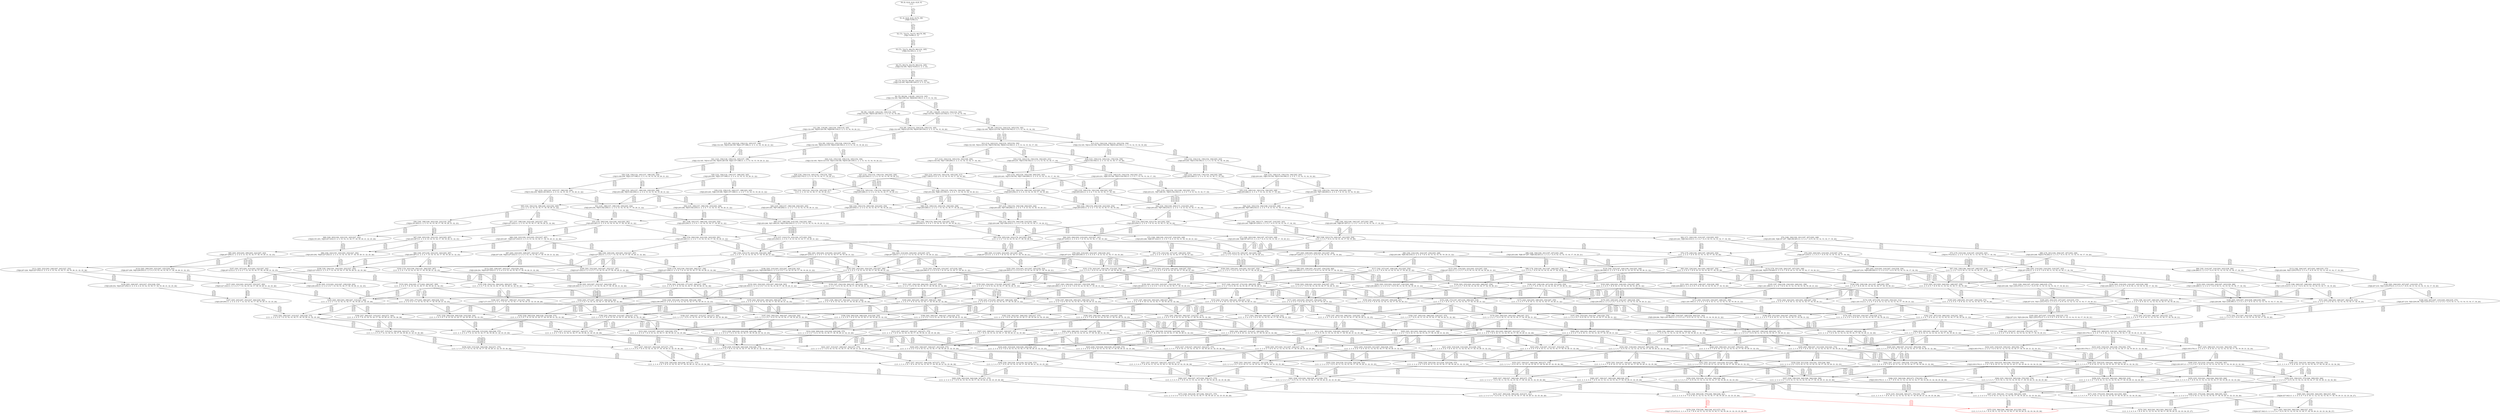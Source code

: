 digraph {
	S0[label="S0: [0, 0] [0, 0] [0, 0] [0, 0] \n{}{}"];
	S1[label="S1: [0, 0] [0, 0] [0, 0] [72, 90] \n{T0J0:72-90}{1}"];
	S2[label="S2: [72, 72] [72, 72] [72, 90] [79, 99] \n{T0J1:79-99}{1, 2}"];
	S3[label="S3: [72, 72] [72, 90] [79, 99] [132, 165] \n{T0J2:132-165}{1, 2, 3}"];
	S4[label="S4: [72, 90] [74, 93] [79, 99] [132, 165] \n{T0J2:132-165, T0J12:74-93}{1, 2, 3, 13}"];
	S5[label="S5: [74, 93] [79, 99] [95, 120] [132, 165] \n{T0J2:132-165, T0J13:95-120}{1, 2, 3, 13, 14}"];
	S6[label="S6: [79, 99] [94, 118] [95, 120] [132, 165] \n{T0J2:132-165, T0J13:95-120, T0J18:94-118}{1, 2, 3, 13, 14, 19}"];
	S7[label="S7: [95, 118] [95, 118] [123, 154] [132, 165] \n{T0J2:132-165, T0J14:123-154}{1, 2, 3, 13, 14, 15, 19}"];
	S8[label="S8: [94, 118] [95, 120] [126, 159] [132, 165] \n{T0J2:132-165, T0J19:126-159}{1, 2, 3, 13, 14, 19, 20}"];
	S9[label="S9: [95, 118] [123, 154] [132, 165] [154, 192] \n{T0J2:132-165, T0J14:123-154, T0J15:154-192}{1, 2, 3, 13, 14, 15, 16, 19}"];
	S10[label="S10: [95, 120] [123, 154] [126, 159] [132, 165] \n{T0J2:132-165, T0J14:123-154, T0J19:126-159}{1, 2, 3, 13, 14, 15, 19, 20}"];
	S11[label="S11: [94, 119] [95, 120] [126, 159] [132, 165] \n{T0J2:132-165, T0J19:126-159, T0J20:94-119}{1, 2, 3, 13, 14, 19, 20, 21}"];
	S12[label="S12: [114, 142] [123, 154] [132, 165] [154, 192] \n{T0J2:132-165, T0J14:123-154, T0J15:154-192, T0J16:114-142}{1, 2, 3, 13, 14, 15, 16, 17, 19}"];
	S13[label="S13: [123, 154] [126, 159] [132, 165] [154, 194] \n{T0J2:132-165, T0J14:123-154, T0J15:154-194, T0J19:126-159}{1, 2, 3, 13, 14, 15, 16, 19, 20}"];
	S14[label="S14: [95, 120] [123, 155] [126, 159] [132, 165] \n{T0J2:132-165, T0J14:123-155, T0J19:126-159}{1, 2, 3, 13, 14, 15, 19, 20, 21}"];
	S15[label="S15: [95, 120] [126, 159] [132, 165] [157, 198] \n{T0J2:132-165, T0J19:126-159, T0J21:157-198}{1, 2, 3, 13, 14, 19, 20, 21, 22}"];
	S16[label="S16: [132, 142] [132, 154] [154, 192] [203, 231] \n{T0J3:203-231, T0J15:154-192}{1, 2, 3, 4, 13, 14, 15, 16, 17, 19}"];
	S17[label="S17: [123, 154] [132, 165] [154, 192] [160, 200] \n{T0J15:154-192, T0J17:160-200}{1, 2, 3, 13, 14, 15, 16, 17, 18, 19}"];
	S18[label="S18: [123, 159] [132, 165] [142, 178] [154, 194] \n{T0J15:154-194}{1, 2, 3, 13, 14, 15, 16, 17, 19, 20}"];
	S19[label="S19: [132, 154] [132, 159] [154, 194] [203, 243] \n{T0J3:203-243, T0J15:154-194}{1, 2, 3, 4, 13, 14, 15, 16, 19, 20}"];
	S20[label="S20: [123, 155] [126, 159] [132, 165] [154, 194] \n{T0J2:132-165, T0J14:123-155, T0J15:154-194, T0J19:126-159}{1, 2, 3, 13, 14, 15, 16, 19, 20, 21}"];
	S21[label="S21: [123, 156] [126, 159] [132, 165] [157, 198] \n{T0J2:132-165, T0J14:123-156, T0J19:126-159, T0J21:157-198}{1, 2, 3, 13, 14, 15, 19, 20, 21, 22}"];
	S22[label="S22: [132, 146] [135, 154] [154, 192] [203, 231] \n{T0J3:203-231, T0J6:135-146, T0J15:154-192}{1, 2, 3, 4, 7, 13, 14, 15, 16, 17, 19}"];
	S23[label="S23: [132, 165] [154, 192] [160, 200] [203, 243] \n{T0J3:203-243, T0J15:154-192, T0J17:160-200}{1, 2, 3, 4, 13, 14, 15, 16, 17, 18, 19}"];
	S24[label="S24: [132, 165] [142, 192] [154, 195] [160, 217] \n{T0J17:160-217}{1, 2, 3, 13, 14, 15, 16, 17, 18, 19, 20}"];
	S25[label="S25: [132, 165] [142, 178] [154, 194] [203, 248] \n{T0J3:203-248}{1, 2, 3, 4, 13, 14, 15, 16, 17, 19, 20}"];
	S26[label="S26: [132, 158] [135, 159] [154, 194] [203, 243] \n{T0J3:203-243, T0J6:135-158, T0J15:154-194}{1, 2, 3, 4, 7, 13, 14, 15, 16, 19, 20}"];
	S27[label="S27: [132, 155] [132, 159] [154, 194] [203, 244] \n{T0J3:203-244}{1, 2, 3, 4, 13, 14, 15, 16, 19, 20, 21}"];
	S28[label="S28: [126, 159] [132, 165] [142, 179] [154, 194] \n{T0J16:142-179}{1, 2, 3, 13, 14, 15, 16, 17, 19, 20, 21}"];
	S29[label="S29: [132, 156] [132, 159] [157, 198] [203, 245] \n{T0J3:203-245, T0J21:157-198}{1, 2, 3, 4, 13, 14, 15, 19, 20, 21, 22}"];
	S30[label="S30: [126, 159] [132, 165] [157, 198] [182, 230] \n{T0J15:182-230, T0J21:157-198}{1, 2, 3, 13, 14, 15, 16, 19, 20, 21, 22}"];
	S31[label="S31: [135, 154] [154, 191] [168, 192] [203, 231] \n{T0J3:203-231, T0J7:168-191, T0J15:154-192}{1, 2, 3, 4, 7, 8, 13, 14, 15, 16, 17, 19}"];
	S32[label="S32: [135, 169] [154, 192] [160, 204] [203, 243] \n{T0J3:203-243}{1, 2, 3, 4, 7, 13, 14, 15, 16, 17, 18, 19}"];
	S33[label="S33: [142, 192] [154, 200] [160, 222] [203, 254] \n{T0J3:203-254}{1, 2, 3, 4, 13, 14, 15, 16, 17, 18, 19, 20}"];
	S34[label="S34: [132, 165] [142, 192] [154, 195] [160, 217] \n{}{1, 2, 3, 13, 14, 15, 16, 17, 18, 19, 20, 21}"];
	S35[label="S35: [135, 169] [142, 182] [154, 194] [203, 248] \n{T0J3:203-248}{1, 2, 3, 4, 7, 13, 14, 15, 16, 17, 19, 20}"];
	S36[label="S36: [135, 159] [154, 194] [168, 203] [203, 243] \n{T0J3:203-243, T0J7:168-203}{1, 2, 3, 4, 7, 8, 13, 14, 15, 16, 19, 20}"];
	S37[label="S37: [132, 159] [135, 159] [154, 194] [203, 244] \n{T0J3:203-244, T0J6:135-159}{1, 2, 3, 4, 7, 13, 14, 15, 16, 19, 20, 21}"];
	S38[label="S38: [132, 165] [142, 179] [154, 194] [203, 248] \n{T0J3:203-248}{1, 2, 3, 4, 13, 14, 15, 16, 17, 19, 20, 21}"];
	S39[label="S39: [132, 159] [135, 160] [157, 198] [203, 245] \n{T0J3:203-245, T0J6:135-160, T0J21:157-198}{1, 2, 3, 4, 7, 13, 14, 15, 19, 20, 21, 22}"];
	S40[label="S40: [132, 165] [157, 198] [182, 230] [203, 248] \n{T0J3:203-248, T0J15:182-230}{1, 2, 3, 4, 13, 14, 15, 16, 19, 20, 21, 22}"];
	S41[label="S41: [132, 165] [145, 183] [157, 198] [182, 230] \n{T0J15:182-230, T0J16:145-183}{1, 2, 3, 13, 14, 15, 16, 17, 19, 20, 21, 22}"];
	S42[label="S42: [154, 192] [160, 204] [171, 214] [203, 243] \n{T0J3:203-243, T0J7:168-214}{1, 2, 3, 4, 7, 8, 13, 14, 15, 16, 17, 18, 19}"];
	S43[label="S43: [142, 196] [154, 204] [160, 222] [203, 254] \n{T0J3:203-254}{1, 2, 3, 4, 7, 13, 14, 15, 16, 17, 18, 19, 20}"];
	S44[label="S44: [142, 192] [154, 200] [160, 222] [203, 254] \n{T0J3:203-254}{1, 2, 3, 4, 13, 14, 15, 16, 17, 18, 19, 20, 21}"];
	S45[label="S45: [142, 192] [154, 198] [160, 222] [182, 243] \n{}{1, 2, 3, 13, 14, 15, 16, 17, 18, 19, 20, 21, 22}"];
	S46[label="S46: [142, 183] [154, 194] [168, 214] [203, 248] \n{T0J3:203-248, T0J7:168-214}{1, 2, 3, 4, 7, 8, 13, 14, 15, 16, 17, 19, 20}"];
	S47[label="S47: [135, 159] [154, 194] [168, 204] [203, 244] \n{T0J3:203-244, T0J7:168-204}{1, 2, 3, 4, 7, 8, 13, 14, 15, 16, 19, 20, 21}"];
	S48[label="S48: [135, 169] [142, 183] [154, 194] [203, 248] \n{T0J3:203-248}{1, 2, 3, 4, 7, 13, 14, 15, 16, 17, 19, 20, 21}"];
	S49[label="S49: [135, 160] [157, 198] [168, 204] [203, 245] \n{T0J3:203-245, T0J7:168-204}{1, 2, 3, 4, 7, 8, 13, 14, 15, 19, 20, 21, 22}"];
	S50[label="S50: [135, 169] [157, 198] [182, 233] [203, 248] \n{T0J3:203-248, T0J15:182-233}{1, 2, 3, 4, 7, 13, 14, 15, 16, 19, 20, 21, 22}"];
	S51[label="S51: [145, 188] [157, 198] [182, 230] [203, 254] \n{T0J3:203-254, T0J15:182-230}{1, 2, 3, 4, 13, 14, 15, 16, 17, 19, 20, 21, 22}"];
	S52[label="S52: [168, 192] [171, 204] [187, 216] [203, 243] \n{T0J3:203-243, T0J8:187-216}{1, 2, 3, 4, 7, 8, 9, 13, 14, 15, 16, 17, 18, 19}"];
	S53[label="S53: [154, 204] [160, 222] [178, 241] [203, 254] \n{T0J3:203-254}{1, 2, 3, 4, 7, 8, 13, 14, 15, 16, 17, 18, 19, 20}"];
	S54[label="S54: [142, 196] [154, 204] [160, 222] [203, 254] \n{T0J3:203-254}{1, 2, 3, 4, 7, 13, 14, 15, 16, 17, 18, 19, 20, 21}"];
	S55[label="S55: [154, 200] [160, 222] [182, 243] [203, 281] \n{T0J3:203-281}{1, 2, 3, 4, 13, 14, 15, 16, 17, 18, 19, 20, 21, 22}"];
	S56[label="S56: [160, 198] [160, 203] [182, 222] [191, 243] \n{T0J24:191-203}{1, 2, 3, 13, 14, 15, 16, 17, 18, 19, 20, 21, 22, 25}"];
	S57[label="S57: [157, 198] [160, 222] [182, 243] [227, 252] \n{T0J25:227-252}{1, 2, 3, 13, 14, 15, 16, 17, 18, 19, 20, 21, 22, 26}"];
	S58[label="S58: [168, 183] [168, 194] [187, 207] [203, 248] \n{T0J3:203-248, T0J8:187-207}{1, 2, 3, 4, 7, 8, 9, 13, 14, 15, 16, 17, 19, 20}"];
	S59[label="S59: [142, 183] [154, 194] [168, 214] [203, 248] \n{T0J3:203-248, T0J7:168-214}{1, 2, 3, 4, 7, 8, 13, 14, 15, 16, 17, 19, 20, 21}"];
	S60[label="S60: [157, 198] [168, 214] [182, 234] [203, 248] \n{T0J3:203-248, T0J7:168-214, T0J15:182-234}{1, 2, 3, 4, 7, 8, 13, 14, 15, 16, 19, 20, 21, 22}"];
	S61[label="S61: [148, 192] [157, 198] [182, 233] [203, 254] \n{T0J3:203-254}{1, 2, 3, 4, 7, 13, 14, 15, 16, 17, 19, 20, 21, 22}"];
	S62[label="S62: [171, 204] [182, 210] [187, 216] [203, 243] \n{T0J3:203-243, T0J9:182-210}{1, 2, 3, 4, 7, 8, 9, 10, 13, 14, 15, 16, 17, 18, 19}"];
	S63[label="S63: [168, 222] [178, 228] [187, 241] [203, 254] \n{}{1, 2, 3, 4, 7, 8, 9, 13, 14, 15, 16, 17, 18, 19, 20}"];
	S64[label="S64: [203, 204] [203, 210] [203, 222] [207, 241] \n{T0J4:207-210}{1, 2, 3, 4, 5, 7, 8, 13, 14, 15, 16, 17, 18, 19, 20}"];
	S65[label="S65: [154, 205] [160, 222] [178, 241] [203, 254] \n{}{1, 2, 3, 4, 7, 8, 13, 14, 15, 16, 17, 18, 19, 20, 21}"];
	S66[label="S66: [154, 204] [160, 222] [182, 243] [203, 281] \n{T0J3:203-281}{1, 2, 3, 4, 7, 13, 14, 15, 16, 17, 18, 19, 20, 21, 22}"];
	S67[label="S67: [160, 203] [182, 222] [191, 243] [203, 287] \n{T0J3:203-287}{1, 2, 3, 4, 13, 14, 15, 16, 17, 18, 19, 20, 21, 22, 25}"];
	S68[label="S68: [160, 222] [182, 243] [203, 252] [227, 287] \n{T0J3:203-287, T0J25:227-252}{1, 2, 3, 4, 13, 14, 15, 16, 17, 18, 19, 20, 21, 22, 26}"];
	S69[label="S69: [160, 203] [182, 222] [191, 243] [227, 252] \n{T0J24:191-203, T0J25:227-252}{1, 2, 3, 13, 14, 15, 16, 17, 18, 19, 20, 21, 22, 25, 26}"];
	S70[label="S70: [168, 194] [182, 201] [187, 207] [203, 248] \n{T0J3:203-248, T0J8:187-207, T0J9:182-201}{1, 2, 3, 4, 7, 8, 9, 10, 13, 14, 15, 16, 17, 19, 20}"];
	S71[label="S71: [168, 183] [168, 194] [187, 207] [203, 248] \n{T0J3:203-248, T0J8:187-207}{1, 2, 3, 4, 7, 8, 9, 13, 14, 15, 16, 17, 19, 20, 21}"];
	S72[label="S72: [168, 198] [182, 222] [187, 234] [203, 248] \n{T0J3:203-248, T0J8:187-222}{1, 2, 3, 4, 7, 8, 9, 13, 14, 15, 16, 19, 20, 21, 22}"];
	S73[label="S73: [157, 214] [176, 233] [182, 237] [203, 254] \n{T0J3:203-254}{1, 2, 3, 4, 7, 8, 13, 14, 15, 16, 17, 19, 20, 21, 22}"];
	S74[label="S74: [203, 204] [203, 210] [203, 210] [207, 216] \n{T0J4:207-210}{1, 2, 3, 4, 5, 7, 8, 9, 10, 13, 14, 15, 16, 17, 18, 19}"];
	S75[label="S75: [179, 210] [182, 214] [187, 216] [203, 243] \n{T0J10:179-214}{1, 2, 3, 4, 7, 8, 9, 10, 11, 13, 14, 15, 16, 17, 18, 19}"];
	S76[label="S76: [178, 228] [182, 240] [187, 248] [203, 254] \n{}{1, 2, 3, 4, 7, 8, 9, 10, 13, 14, 15, 16, 17, 18, 19, 20}"];
	S77[label="S77: [203, 228] [203, 228] [203, 241] [207, 254] \n{T0J4:207-228}{1, 2, 3, 4, 5, 7, 8, 9, 13, 14, 15, 16, 17, 18, 19, 20}"];
	S78[label="S78: [168, 223] [178, 229] [187, 241] [203, 254] \n{}{1, 2, 3, 4, 7, 8, 9, 13, 14, 15, 16, 17, 18, 19, 20, 21}"];
	S79[label="S79: [203, 210] [203, 222] [207, 236] [228, 241] \n{T0J4:207-210, T0J5:228-236}{1, 2, 3, 4, 5, 6, 7, 8, 13, 14, 15, 16, 17, 18, 19, 20}"];
	S80[label="S80: [203, 211] [203, 222] [203, 241] [207, 254] \n{T0J4:207-211}{1, 2, 3, 4, 5, 7, 8, 13, 14, 15, 16, 17, 18, 19, 20, 21}"];
	S81[label="S81: [160, 233] [178, 243] [190, 254] [203, 284] \n{}{1, 2, 3, 4, 7, 8, 13, 14, 15, 16, 17, 18, 19, 20, 21, 22}"];
	S82[label="S82: [203, 204] [203, 210] [203, 222] [207, 243] \n{T0J4:207-210}{1, 2, 3, 4, 5, 7, 13, 14, 15, 16, 17, 18, 19, 20, 21, 22}"];
	S83[label="S83: [160, 207] [182, 222] [191, 243] [203, 287] \n{T0J3:203-287}{1, 2, 3, 4, 7, 13, 14, 15, 16, 17, 18, 19, 20, 21, 22, 25}"];
	S84[label="S84: [160, 226] [182, 243] [203, 252] [227, 287] \n{T0J25:227-252}{1, 2, 3, 4, 7, 13, 14, 15, 16, 17, 18, 19, 20, 21, 22, 26}"];
	S85[label="S85: [203, 203] [203, 209] [203, 222] [207, 243] \n{T0J4:207-209}{1, 2, 3, 4, 5, 13, 14, 15, 16, 17, 18, 19, 20, 21, 22, 25}"];
	S86[label="S86: [182, 222] [191, 243] [203, 252] [227, 292] \n{T0J3:203-292, T0J25:227-252}{1, 2, 3, 4, 13, 14, 15, 16, 17, 18, 19, 20, 21, 22, 25, 26}"];
	S87[label="S87: [203, 222] [203, 228] [207, 243] [227, 252] \n{T0J4:207-228, T0J25:227-252}{1, 2, 3, 4, 5, 13, 14, 15, 16, 17, 18, 19, 20, 21, 22, 26}"];
	S88[label="S88: [176, 201] [182, 204] [187, 207] [203, 248] \n{T0J3:203-248, T0J10:176-204}{1, 2, 3, 4, 7, 8, 9, 10, 11, 13, 14, 15, 16, 17, 19, 20}"];
	S89[label="S89: [168, 194] [182, 201] [187, 207] [203, 248] \n{T0J3:203-248, T0J8:187-207, T0J9:182-201}{1, 2, 3, 4, 7, 8, 9, 10, 13, 14, 15, 16, 17, 19, 20, 21}"];
	S90[label="S90: [182, 216] [182, 222] [187, 234] [203, 248] \n{T0J3:203-248, T0J9:182-216}{1, 2, 3, 4, 7, 8, 9, 10, 13, 14, 15, 16, 19, 20, 21, 22}"];
	S91[label="S91: [176, 233] [182, 237] [187, 238] [203, 254] \n{}{1, 2, 3, 4, 7, 8, 9, 13, 14, 15, 16, 17, 19, 20, 21, 22}"];
	S92[label="S92: [203, 214] [203, 220] [203, 233] [207, 237] \n{T0J4:207-220}{1, 2, 3, 4, 5, 7, 8, 13, 14, 15, 16, 17, 19, 20, 21, 22}"];
	S93[label="S93: [203, 210] [203, 210] [207, 216] [228, 236] \n{T0J4:207-210, T0J5:228-236}{1, 2, 3, 4, 5, 6, 7, 8, 9, 10, 13, 14, 15, 16, 17, 18, 19}"];
	S94[label="S94: [203, 214] [203, 216] [203, 216] [207, 243] \n{T0J4:207-216}{1, 2, 3, 4, 5, 7, 8, 9, 10, 11, 13, 14, 15, 16, 17, 18, 19}"];
	S95[label="S95: [203, 234] [203, 241] [203, 248] [207, 254] \n{}{1, 2, 3, 4, 5, 7, 8, 9, 10, 13, 14, 15, 16, 17, 18, 19, 20}"];
	S96[label="S96: [182, 214] [187, 216] [203, 243] [238, 284] \n{T0J11:238-284}{1, 2, 3, 4, 7, 8, 9, 10, 11, 12, 13, 14, 15, 16, 17, 18, 19}"];
	S97[label="S97: [182, 238] [186, 240] [187, 248] [203, 259] \n{}{1, 2, 3, 4, 7, 8, 9, 10, 11, 13, 14, 15, 16, 17, 18, 19, 20}"];
	S98[label="S98: [178, 229] [182, 241] [187, 248] [203, 254] \n{}{1, 2, 3, 4, 7, 8, 9, 10, 13, 14, 15, 16, 17, 18, 19, 20, 21}"];
	S99[label="S99: [203, 228] [203, 241] [207, 254] [228, 260] \n{T0J5:228-260}{1, 2, 3, 4, 5, 6, 7, 8, 9, 13, 14, 15, 16, 17, 18, 19, 20}"];
	S100[label="S100: [203, 229] [203, 235] [203, 241] [207, 254] \n{}{1, 2, 3, 4, 5, 7, 8, 9, 13, 14, 15, 16, 17, 18, 19, 20, 21}"];
	S101[label="S101: [178, 243] [187, 254] [190, 273] [203, 302] \n{}{1, 2, 3, 4, 7, 8, 9, 13, 14, 15, 16, 17, 18, 19, 20, 21, 22}"];
	S102[label="S102: [203, 222] [203, 241] [207, 243] [228, 254] \n{T0J5:228-243}{1, 2, 3, 4, 5, 6, 7, 8, 13, 14, 15, 16, 17, 18, 19, 20, 21}"];
	S103[label="S103: [203, 243] [203, 254] [203, 255] [207, 290] \n{}{1, 2, 3, 4, 5, 7, 8, 13, 14, 15, 16, 17, 18, 19, 20, 21, 22}"];
	S104[label="S104: [178, 243] [190, 254] [191, 284] [203, 287] \n{}{1, 2, 3, 4, 7, 8, 13, 14, 15, 16, 17, 18, 19, 20, 21, 22, 25}"];
	S105[label="S105: [178, 243] [190, 254] [203, 284] [227, 336] \n{T0J25:227-336}{1, 2, 3, 4, 7, 8, 13, 14, 15, 16, 17, 18, 19, 20, 21, 22, 26}"];
	S106[label="S106: [203, 210] [203, 222] [207, 236] [228, 243] \n{T0J4:207-210, T0J5:228-236}{1, 2, 3, 4, 5, 6, 7, 13, 14, 15, 16, 17, 18, 19, 20, 21, 22}"];
	S107[label="S107: [203, 207] [203, 213] [203, 222] [207, 243] \n{T0J4:207-213}{1, 2, 3, 4, 5, 7, 13, 14, 15, 16, 17, 18, 19, 20, 21, 22, 25}"];
	S108[label="S108: [182, 226] [191, 243] [203, 252] [227, 292] \n{T0J25:227-252}{1, 2, 3, 4, 7, 13, 14, 15, 16, 17, 18, 19, 20, 21, 22, 25, 26}"];
	S109[label="S109: [203, 232] [203, 243] [207, 252] [227, 287] \n{T0J25:227-252}{1, 2, 3, 4, 5, 7, 13, 14, 15, 16, 17, 18, 19, 20, 21, 22, 26}"];
	S110[label="S110: [203, 209] [203, 222] [207, 235] [228, 243] \n{T0J4:207-209, T0J5:228-235}{1, 2, 3, 4, 5, 6, 13, 14, 15, 16, 17, 18, 19, 20, 21, 22, 25}"];
	S111[label="S111: [203, 222] [203, 228] [207, 243] [227, 252] \n{T0J4:207-228, T0J25:227-252}{1, 2, 3, 4, 5, 13, 14, 15, 16, 17, 18, 19, 20, 21, 22, 25, 26}"];
	S112[label="S112: [203, 228] [207, 243] [227, 252] [228, 254] \n{T0J5:228-254, T0J25:227-252}{1, 2, 3, 4, 5, 6, 13, 14, 15, 16, 17, 18, 19, 20, 21, 22, 26}"];
	S113[label="S113: [182, 204] [187, 207] [203, 248] [235, 275] \n{T0J3:203-248, T0J11:235-275}{1, 2, 3, 4, 7, 8, 9, 10, 11, 12, 13, 14, 15, 16, 17, 19, 20}"];
	S114[label="S114: [176, 201] [182, 204] [187, 207] [203, 248] \n{T0J3:203-248, T0J10:176-204}{1, 2, 3, 4, 7, 8, 9, 10, 11, 13, 14, 15, 16, 17, 19, 20, 21}"];
	S115[label="S115: [203, 216] [203, 222] [203, 222] [207, 234] \n{T0J4:207-222}{1, 2, 3, 4, 5, 7, 8, 9, 10, 13, 14, 15, 16, 19, 20, 21, 22}"];
	S116[label="S116: [182, 222] [187, 226] [190, 234] [203, 248] \n{T0J10:190-226}{1, 2, 3, 4, 7, 8, 9, 10, 11, 13, 14, 15, 16, 19, 20, 21, 22}"];
	S117[label="S117: [182, 237] [187, 238] [190, 251] [203, 254] \n{}{1, 2, 3, 4, 7, 8, 9, 10, 13, 14, 15, 16, 17, 19, 20, 21, 22}"];
	S118[label="S118: [203, 237] [203, 238] [203, 239] [207, 254] \n{}{1, 2, 3, 4, 5, 7, 8, 9, 13, 14, 15, 16, 17, 19, 20, 21, 22}"];
	S119[label="S119: [203, 220] [203, 233] [207, 237] [228, 246] \n{T0J5:228-246}{1, 2, 3, 4, 5, 6, 7, 8, 13, 14, 15, 16, 17, 19, 20, 21, 22}"];
	S120[label="S120: [203, 216] [203, 216] [207, 243] [228, 246] \n{T0J5:228-246}{1, 2, 3, 4, 5, 6, 7, 8, 9, 10, 11, 13, 14, 15, 16, 17, 18, 19}"];
	S121[label="S121: [203, 241] [203, 248] [207, 254] [228, 266] \n{T0J5:228-266}{1, 2, 3, 4, 5, 6, 7, 8, 9, 10, 13, 14, 15, 16, 17, 18, 19, 20}"];
	S122[label="S122: [203, 216] [203, 220] [207, 243] [238, 288] \n{T0J11:238-288}{1, 2, 3, 4, 5, 7, 8, 9, 10, 11, 12, 13, 14, 15, 16, 17, 18, 19}"];
	S123[label="S123: [203, 241] [203, 244] [203, 248] [207, 259] \n{}{1, 2, 3, 4, 5, 7, 8, 9, 10, 11, 13, 14, 15, 16, 17, 18, 19, 20}"];
	S124[label="S124: [203, 235] [203, 241] [203, 248] [207, 254] \n{}{1, 2, 3, 4, 5, 7, 8, 9, 10, 13, 14, 15, 16, 17, 18, 19, 20, 21}"];
	S125[label="S125: [186, 240] [187, 248] [203, 262] [235, 312] \n{T0J11:235-312}{1, 2, 3, 4, 7, 8, 9, 10, 11, 12, 13, 14, 15, 16, 17, 18, 19, 20}"];
	S126[label="S126: [182, 239] [186, 241] [187, 248] [203, 259] \n{}{1, 2, 3, 4, 7, 8, 9, 10, 11, 13, 14, 15, 16, 17, 18, 19, 20, 21}"];
	S127[label="S127: [182, 254] [187, 273] [192, 289] [203, 308] \n{}{1, 2, 3, 4, 7, 8, 9, 10, 13, 14, 15, 16, 17, 18, 19, 20, 21, 22}"];
	S128[label="S128: [203, 241] [203, 243] [207, 254] [228, 261] \n{T0J5:228-261}{1, 2, 3, 4, 5, 6, 7, 8, 9, 13, 14, 15, 16, 17, 18, 19, 20, 21}"];
	S129[label="S129: [203, 254] [203, 273] [203, 290] [207, 308] \n{}{1, 2, 3, 4, 5, 7, 8, 9, 13, 14, 15, 16, 17, 18, 19, 20, 21, 22}"];
	S130[label="S130: [187, 254] [190, 284] [197, 302] [203, 309] \n{}{1, 2, 3, 4, 7, 8, 9, 13, 14, 15, 16, 17, 18, 19, 20, 21, 22, 25}"];
	S131[label="S131: [187, 254] [190, 284] [203, 302] [227, 358] \n{}{1, 2, 3, 4, 7, 8, 9, 13, 14, 15, 16, 17, 18, 19, 20, 21, 22, 26}"];
	S132[label="S132: [203, 254] [203, 255] [207, 290] [228, 303] \n{T0J5:228-303}{1, 2, 3, 4, 5, 6, 7, 8, 13, 14, 15, 16, 17, 18, 19, 20, 21, 22}"];
	S133[label="S133: [203, 254] [203, 277] [203, 290] [207, 309] \n{}{1, 2, 3, 4, 5, 7, 8, 13, 14, 15, 16, 17, 18, 19, 20, 21, 22, 25}"];
	S134[label="S134: [203, 254] [203, 277] [207, 290] [227, 358] \n{}{1, 2, 3, 4, 5, 7, 8, 13, 14, 15, 16, 17, 18, 19, 20, 21, 22, 26}"];
	S135[label="S135: [190, 254] [191, 284] [203, 309] [227, 358] \n{}{1, 2, 3, 4, 7, 8, 13, 14, 15, 16, 17, 18, 19, 20, 21, 22, 25, 26}"];
	S136[label="S136: [203, 213] [203, 222] [207, 239] [228, 243] \n{T0J5:228-239}{1, 2, 3, 4, 5, 6, 7, 13, 14, 15, 16, 17, 18, 19, 20, 21, 22, 25}"];
	S137[label="S137: [203, 232] [203, 243] [207, 252] [227, 292] \n{T0J25:227-252}{1, 2, 3, 4, 5, 7, 13, 14, 15, 16, 17, 18, 19, 20, 21, 22, 25, 26}"];
	S138[label="S138: [203, 243] [207, 252] [227, 264] [228, 287] \n{T0J5:228-264}{1, 2, 3, 4, 5, 6, 7, 13, 14, 15, 16, 17, 18, 19, 20, 21, 22, 26}"];
	S139[label="S139: [203, 228] [207, 243] [227, 252] [228, 254] \n{T0J5:228-254, T0J25:227-252}{1, 2, 3, 4, 5, 6, 13, 14, 15, 16, 17, 18, 19, 20, 21, 22, 25, 26}"];
	S140[label="S140: [203, 204] [203, 207] [207, 210] [235, 275] \n{T0J4:207-210, T0J11:235-275}{1, 2, 3, 4, 5, 7, 8, 9, 10, 11, 12, 13, 14, 15, 16, 17, 19, 20}"];
	S141[label="S141: [182, 204] [187, 207] [203, 248] [235, 275] \n{T0J3:203-248, T0J11:235-275}{1, 2, 3, 4, 7, 8, 9, 10, 11, 12, 13, 14, 15, 16, 17, 19, 20, 21}"];
	S142[label="S142: [203, 222] [203, 222] [207, 234] [228, 248] \n{T0J5:228-248}{1, 2, 3, 4, 5, 6, 7, 8, 9, 10, 13, 14, 15, 16, 19, 20, 21, 22}"];
	S143[label="S143: [203, 226] [203, 228] [203, 234] [207, 248] \n{}{1, 2, 3, 4, 5, 7, 8, 9, 10, 11, 13, 14, 15, 16, 19, 20, 21, 22}"];
	S144[label="S144: [203, 238] [203, 243] [203, 254] [207, 255] \n{}{1, 2, 3, 4, 5, 7, 8, 9, 10, 13, 14, 15, 16, 17, 19, 20, 21, 22}"];
	S145[label="S145: [187, 226] [190, 234] [203, 248] [241, 296] \n{T0J11:241-296}{1, 2, 3, 4, 7, 8, 9, 10, 11, 12, 13, 14, 15, 16, 19, 20, 21, 22}"];
	S146[label="S146: [187, 238] [190, 247] [190, 251] [203, 254] \n{}{1, 2, 3, 4, 7, 8, 9, 10, 11, 13, 14, 15, 16, 17, 19, 20, 21, 22}"];
	S147[label="S147: [203, 238] [203, 239] [207, 254] [228, 269] \n{T0J5:228-269}{1, 2, 3, 4, 5, 6, 7, 8, 9, 13, 14, 15, 16, 17, 19, 20, 21, 22}"];
	S148[label="S148: [203, 220] [207, 243] [228, 248] [238, 290] \n{T0J5:228-248, T0J11:238-290}{1, 2, 3, 4, 5, 6, 7, 8, 9, 10, 11, 12, 13, 14, 15, 16, 17, 18, 19}"];
	S149[label="S149: [203, 248] [203, 251] [207, 259] [228, 273] \n{}{1, 2, 3, 4, 5, 6, 7, 8, 9, 10, 11, 13, 14, 15, 16, 17, 18, 19, 20}"];
	S150[label="S150: [203, 243] [203, 254] [207, 259] [228, 267] \n{}{1, 2, 3, 4, 5, 6, 7, 8, 9, 10, 13, 14, 15, 16, 17, 18, 19, 20, 21}"];
	S151[label="S151: [203, 246] [203, 248] [207, 262] [235, 315] \n{}{1, 2, 3, 4, 5, 7, 8, 9, 10, 11, 12, 13, 14, 15, 16, 17, 18, 19, 20}"];
	S152[label="S152: [203, 242] [203, 245] [203, 248] [207, 259] \n{}{1, 2, 3, 4, 5, 7, 8, 9, 10, 11, 13, 14, 15, 16, 17, 18, 19, 20, 21}"];
	S153[label="S153: [203, 273] [203, 290] [203, 295] [207, 314] \n{}{1, 2, 3, 4, 5, 7, 8, 9, 10, 13, 14, 15, 16, 17, 18, 19, 20, 21, 22}"];
	S154[label="S154: [186, 241] [187, 248] [203, 262] [235, 313] \n{}{1, 2, 3, 4, 7, 8, 9, 10, 11, 12, 13, 14, 15, 16, 17, 18, 19, 20, 21}"];
	S155[label="S155: [186, 273] [187, 287] [192, 289] [203, 318] \n{}{1, 2, 3, 4, 7, 8, 9, 10, 11, 13, 14, 15, 16, 17, 18, 19, 20, 21, 22}"];
	S156[label="S156: [187, 284] [192, 295] [201, 308] [203, 315] \n{}{1, 2, 3, 4, 7, 8, 9, 10, 13, 14, 15, 16, 17, 18, 19, 20, 21, 22, 25}"];
	S157[label="S157: [187, 284] [192, 295] [203, 308] [227, 364] \n{}{1, 2, 3, 4, 7, 8, 9, 10, 13, 14, 15, 16, 17, 18, 19, 20, 21, 22, 26}"];
	S158[label="S158: [203, 273] [203, 290] [207, 308] [228, 320] \n{}{1, 2, 3, 4, 5, 6, 7, 8, 9, 13, 14, 15, 16, 17, 18, 19, 20, 21, 22}"];
	S159[label="S159: [203, 283] [203, 290] [203, 308] [207, 315] \n{}{1, 2, 3, 4, 5, 7, 8, 9, 13, 14, 15, 16, 17, 18, 19, 20, 21, 22, 25}"];
	S160[label="S160: [203, 283] [203, 290] [207, 308] [227, 364] \n{}{1, 2, 3, 4, 5, 7, 8, 9, 13, 14, 15, 16, 17, 18, 19, 20, 21, 22, 26}"];
	S161[label="S161: [190, 284] [197, 302] [203, 315] [227, 364] \n{}{1, 2, 3, 4, 7, 8, 9, 13, 14, 15, 16, 17, 18, 19, 20, 21, 22, 25, 26}"];
	S162[label="S162: [228, 255] [228, 276] [228, 290] [246, 299] \n{T0J22:246-299}{1, 2, 3, 4, 5, 6, 7, 8, 13, 14, 15, 16, 17, 18, 19, 20, 21, 22, 23}"];
	S163[label="S163: [203, 277] [203, 290] [207, 309] [228, 315] \n{}{1, 2, 3, 4, 5, 6, 7, 8, 13, 14, 15, 16, 17, 18, 19, 20, 21, 22, 25}"];
	S164[label="S164: [203, 277] [207, 290] [227, 309] [228, 364] \n{}{1, 2, 3, 4, 5, 6, 7, 8, 13, 14, 15, 16, 17, 18, 19, 20, 21, 22, 26}"];
	S165[label="S165: [203, 283] [203, 290] [207, 315] [227, 364] \n{}{1, 2, 3, 4, 5, 7, 8, 13, 14, 15, 16, 17, 18, 19, 20, 21, 22, 25, 26}"];
	S166[label="S166: [227, 284] [227, 309] [227, 331] [271, 358] \n{T0J27:271-331}{1, 2, 3, 4, 7, 8, 13, 14, 15, 16, 17, 18, 19, 20, 21, 22, 25, 26, 28}"];
	S167[label="S167: [203, 243] [207, 252] [227, 264] [228, 292] \n{T0J5:228-264}{1, 2, 3, 4, 5, 6, 7, 13, 14, 15, 16, 17, 18, 19, 20, 21, 22, 25, 26}"];
	S168[label="S168: [203, 207] [207, 210] [228, 236] [235, 275] \n{T0J4:207-210, T0J5:228-236, T0J11:235-275}{1, 2, 3, 4, 5, 6, 7, 8, 9, 10, 11, 12, 13, 14, 15, 16, 17, 19, 20}"];
	S169[label="S169: [203, 204] [203, 207] [207, 210] [235, 275] \n{T0J4:207-210, T0J11:235-275}{1, 2, 3, 4, 5, 7, 8, 9, 10, 11, 12, 13, 14, 15, 16, 17, 19, 20, 21}"];
	S170[label="S170: [203, 228] [203, 234] [207, 248] [228, 258] \n{T0J5:228-258}{1, 2, 3, 4, 5, 6, 7, 8, 9, 10, 11, 13, 14, 15, 16, 19, 20, 21, 22}"];
	S171[label="S171: [203, 243] [203, 254] [207, 256] [228, 270] \n{}{1, 2, 3, 4, 5, 6, 7, 8, 9, 10, 13, 14, 15, 16, 17, 19, 20, 21, 22}"];
	S172[label="S172: [203, 232] [203, 234] [207, 248] [241, 300] \n{T0J11:241-300}{1, 2, 3, 4, 5, 7, 8, 9, 10, 11, 12, 13, 14, 15, 16, 19, 20, 21, 22}"];
	S173[label="S173: [203, 244] [203, 248] [203, 254] [207, 255] \n{}{1, 2, 3, 4, 5, 7, 8, 9, 10, 11, 13, 14, 15, 16, 17, 19, 20, 21, 22}"];
	S174[label="S174: [190, 247] [190, 251] [203, 254] [241, 312] \n{T0J11:241-312}{1, 2, 3, 4, 7, 8, 9, 10, 11, 12, 13, 14, 15, 16, 17, 19, 20, 21, 22}"];
	S175[label="S175: [203, 251] [207, 262] [228, 278] [235, 322] \n{}{1, 2, 3, 4, 5, 6, 7, 8, 9, 10, 11, 12, 13, 14, 15, 16, 17, 18, 19, 20}"];
	S176[label="S176: [203, 253] [203, 254] [207, 259] [228, 274] \n{}{1, 2, 3, 4, 5, 6, 7, 8, 9, 10, 11, 13, 14, 15, 16, 17, 18, 19, 20, 21}"];
	S177[label="S177: [203, 290] [203, 306] [207, 314] [228, 322] \n{}{1, 2, 3, 4, 5, 6, 7, 8, 9, 10, 13, 14, 15, 16, 17, 18, 19, 20, 21, 22}"];
	S178[label="S178: [203, 247] [203, 248] [207, 262] [235, 316] \n{}{1, 2, 3, 4, 5, 7, 8, 9, 10, 11, 12, 13, 14, 15, 16, 17, 18, 19, 20, 21}"];
	S179[label="S179: [203, 290] [203, 295] [203, 298] [207, 321] \n{}{1, 2, 3, 4, 5, 7, 8, 9, 10, 11, 13, 14, 15, 16, 17, 18, 19, 20, 21, 22}"];
	S180[label="S180: [203, 294] [203, 306] [203, 314] [207, 326] \n{}{1, 2, 3, 4, 5, 7, 8, 9, 10, 13, 14, 15, 16, 17, 18, 19, 20, 21, 22, 25}"];
	S181[label="S181: [203, 294] [203, 306] [207, 314] [227, 375] \n{}{1, 2, 3, 4, 5, 7, 8, 9, 10, 13, 14, 15, 16, 17, 18, 19, 20, 21, 22, 26}"];
	S182[label="S182: [187, 287] [192, 289] [203, 318] [241, 362] \n{}{1, 2, 3, 4, 7, 8, 9, 10, 11, 12, 13, 14, 15, 16, 17, 18, 19, 20, 21, 22}"];
	S183[label="S183: [187, 295] [192, 298] [201, 318] [203, 326] \n{}{1, 2, 3, 4, 7, 8, 9, 10, 11, 13, 14, 15, 16, 17, 18, 19, 20, 21, 22, 25}"];
	S184[label="S184: [187, 295] [192, 298] [203, 318] [227, 375] \n{}{1, 2, 3, 4, 7, 8, 9, 10, 11, 13, 14, 15, 16, 17, 18, 19, 20, 21, 22, 26}"];
	S185[label="S185: [192, 302] [201, 308] [203, 326] [227, 375] \n{}{1, 2, 3, 4, 7, 8, 9, 10, 13, 14, 15, 16, 17, 18, 19, 20, 21, 22, 25, 26}"];
	S186[label="S186: [228, 290] [228, 308] [228, 310] [246, 320] \n{}{1, 2, 3, 4, 5, 6, 7, 8, 9, 13, 14, 15, 16, 17, 18, 19, 20, 21, 22, 23}"];
	S187[label="S187: [203, 290] [203, 309] [207, 320] [228, 326] \n{}{1, 2, 3, 4, 5, 6, 7, 8, 9, 13, 14, 15, 16, 17, 18, 19, 20, 21, 22, 25}"];
	S188[label="S188: [203, 290] [207, 309] [227, 320] [228, 375] \n{}{1, 2, 3, 4, 5, 6, 7, 8, 9, 13, 14, 15, 16, 17, 18, 19, 20, 21, 22, 26}"];
	S189[label="S189: [203, 294] [203, 312] [207, 326] [227, 375] \n{}{1, 2, 3, 4, 5, 7, 8, 9, 13, 14, 15, 16, 17, 18, 19, 20, 21, 22, 25, 26}"];
	S190[label="S190: [227, 309] [227, 315] [227, 342] [271, 364] \n{}{1, 2, 3, 4, 7, 8, 9, 13, 14, 15, 16, 17, 18, 19, 20, 21, 22, 25, 26, 28}"];
	S191[label="S191: [228, 290] [228, 309] [228, 310] [246, 326] \n{}{1, 2, 3, 4, 5, 6, 7, 8, 13, 14, 15, 16, 17, 18, 19, 20, 21, 22, 23, 25}"];
	S192[label="S192: [228, 290] [228, 309] [228, 310] [246, 375] \n{}{1, 2, 3, 4, 5, 6, 7, 8, 13, 14, 15, 16, 17, 18, 19, 20, 21, 22, 23, 26}"];
	S193[label="S193: [203, 290] [207, 315] [227, 326] [228, 375] \n{}{1, 2, 3, 4, 5, 6, 7, 8, 13, 14, 15, 16, 17, 18, 19, 20, 21, 22, 25, 26}"];
	S194[label="S194: [227, 294] [227, 315] [227, 342] [271, 364] \n{}{1, 2, 3, 4, 5, 7, 8, 13, 14, 15, 16, 17, 18, 19, 20, 21, 22, 25, 26, 28}"];
	S195[label="S195: [203, 207] [207, 210] [228, 236] [235, 275] \n{T0J4:207-210, T0J5:228-236, T0J11:235-275}{1, 2, 3, 4, 5, 6, 7, 8, 9, 10, 11, 12, 13, 14, 15, 16, 17, 19, 20, 21}"];
	S196[label="S196: [203, 234] [207, 248] [228, 264] [241, 302] \n{T0J5:228-264, T0J11:241-302}{1, 2, 3, 4, 5, 6, 7, 8, 9, 10, 11, 12, 13, 14, 15, 16, 19, 20, 21, 22}"];
	S197[label="S197: [203, 253] [203, 254] [207, 256] [228, 276] \n{}{1, 2, 3, 4, 5, 6, 7, 8, 9, 10, 11, 13, 14, 15, 16, 17, 19, 20, 21, 22}"];
	S198[label="S198: [203, 251] [203, 254] [207, 256] [241, 318] \n{}{1, 2, 3, 4, 5, 7, 8, 9, 10, 11, 12, 13, 14, 15, 16, 17, 19, 20, 21, 22}"];
	S199[label="S199: [203, 254] [207, 262] [228, 279] [235, 327] \n{}{1, 2, 3, 4, 5, 6, 7, 8, 9, 10, 11, 12, 13, 14, 15, 16, 17, 18, 19, 20, 21}"];
	S200[label="S200: [203, 300] [203, 306] [207, 321] [228, 332] \n{}{1, 2, 3, 4, 5, 6, 7, 8, 9, 10, 11, 13, 14, 15, 16, 17, 18, 19, 20, 21, 22}"];
	S201[label="S201: [228, 308] [228, 310] [228, 314] [246, 322] \n{}{1, 2, 3, 4, 5, 6, 7, 8, 9, 10, 13, 14, 15, 16, 17, 18, 19, 20, 21, 22, 23}"];
	S202[label="S202: [203, 308] [203, 314] [207, 326] [228, 326] \n{}{1, 2, 3, 4, 5, 6, 7, 8, 9, 10, 13, 14, 15, 16, 17, 18, 19, 20, 21, 22, 25}"];
	S203[label="S203: [203, 308] [207, 314] [227, 326] [228, 375] \n{}{1, 2, 3, 4, 5, 6, 7, 8, 9, 10, 13, 14, 15, 16, 17, 18, 19, 20, 21, 22, 26}"];
	S204[label="S204: [203, 295] [203, 298] [207, 321] [241, 364] \n{}{1, 2, 3, 4, 5, 7, 8, 9, 10, 11, 12, 13, 14, 15, 16, 17, 18, 19, 20, 21, 22}"];
	S205[label="S205: [203, 301] [203, 306] [203, 321] [207, 326] \n{}{1, 2, 3, 4, 5, 7, 8, 9, 10, 11, 13, 14, 15, 16, 17, 18, 19, 20, 21, 22, 25}"];
	S206[label="S206: [203, 301] [203, 306] [207, 321] [227, 375] \n{}{1, 2, 3, 4, 5, 7, 8, 9, 10, 11, 13, 14, 15, 16, 17, 18, 19, 20, 21, 22, 26}"];
	S207[label="S207: [203, 309] [203, 314] [207, 326] [227, 375] \n{}{1, 2, 3, 4, 5, 7, 8, 9, 10, 13, 14, 15, 16, 17, 18, 19, 20, 21, 22, 25, 26}"];
	S208[label="S208: [235, 289] [235, 318] [241, 362] [303, 376] \n{T0J23:303-376}{1, 2, 3, 4, 7, 8, 9, 10, 11, 12, 13, 14, 15, 16, 17, 18, 19, 20, 21, 22, 24}"];
	S209[label="S209: [192, 298] [201, 318] [203, 330] [241, 365] \n{}{1, 2, 3, 4, 7, 8, 9, 10, 11, 12, 13, 14, 15, 16, 17, 18, 19, 20, 21, 22, 25}"];
	S210[label="S210: [192, 298] [203, 318] [227, 365] [246, 379] \n{}{1, 2, 3, 4, 7, 8, 9, 10, 11, 12, 13, 14, 15, 16, 17, 18, 19, 20, 21, 22, 26}"];
	S211[label="S211: [192, 301] [201, 318] [203, 326] [227, 375] \n{}{1, 2, 3, 4, 7, 8, 9, 10, 11, 13, 14, 15, 16, 17, 18, 19, 20, 21, 22, 25, 26}"];
	S212[label="S212: [227, 309] [227, 326] [227, 342] [271, 375] \n{}{1, 2, 3, 4, 7, 8, 9, 10, 13, 14, 15, 16, 17, 18, 19, 20, 21, 22, 25, 26, 28}"];
	S213[label="S213: [228, 309] [228, 310] [228, 320] [246, 326] \n{}{1, 2, 3, 4, 5, 6, 7, 8, 9, 13, 14, 15, 16, 17, 18, 19, 20, 21, 22, 23, 25}"];
	S214[label="S214: [228, 309] [228, 310] [228, 320] [246, 375] \n{}{1, 2, 3, 4, 5, 6, 7, 8, 9, 13, 14, 15, 16, 17, 18, 19, 20, 21, 22, 23, 26}"];
	S215[label="S215: [203, 314] [207, 326] [227, 326] [228, 375] \n{}{1, 2, 3, 4, 5, 6, 7, 8, 9, 13, 14, 15, 16, 17, 18, 19, 20, 21, 22, 25, 26}"];
	S216[label="S216: [227, 315] [227, 326] [227, 342] [271, 375] \n{}{1, 2, 3, 4, 5, 7, 8, 9, 13, 14, 15, 16, 17, 18, 19, 20, 21, 22, 25, 26, 28}"];
	S217[label="S217: [228, 310] [228, 315] [228, 326] [246, 375] \n{}{1, 2, 3, 4, 5, 6, 7, 8, 13, 14, 15, 16, 17, 18, 19, 20, 21, 22, 23, 25, 26}"];
	S218[label="S218: [227, 315] [227, 326] [228, 342] [271, 375] \n{}{1, 2, 3, 4, 5, 6, 7, 8, 13, 14, 15, 16, 17, 18, 19, 20, 21, 22, 25, 26, 28}"];
	S219[label="S219: [203, 254] [207, 258] [228, 283] [241, 327] \n{}{1, 2, 3, 4, 5, 6, 7, 8, 9, 10, 11, 12, 13, 14, 15, 16, 17, 19, 20, 21, 22}"];
	S220[label="S220: [203, 306] [207, 321] [228, 332] [241, 374] \n{}{1, 2, 3, 4, 5, 6, 7, 8, 9, 10, 11, 12, 13, 14, 15, 16, 17, 18, 19, 20, 21, 22}"];
	S221[label="S221: [228, 310] [228, 314] [228, 321] [246, 332] \n{}{1, 2, 3, 4, 5, 6, 7, 8, 9, 10, 11, 13, 14, 15, 16, 17, 18, 19, 20, 21, 22, 23}"];
	S222[label="S222: [203, 314] [203, 321] [207, 326] [228, 333] \n{}{1, 2, 3, 4, 5, 6, 7, 8, 9, 10, 11, 13, 14, 15, 16, 17, 18, 19, 20, 21, 22, 25}"];
	S223[label="S223: [203, 314] [207, 321] [227, 333] [228, 375] \n{}{1, 2, 3, 4, 5, 6, 7, 8, 9, 10, 11, 13, 14, 15, 16, 17, 18, 19, 20, 21, 22, 26}"];
	S224[label="S224: [228, 310] [228, 320] [228, 326] [246, 327] \n{}{1, 2, 3, 4, 5, 6, 7, 8, 9, 10, 13, 14, 15, 16, 17, 18, 19, 20, 21, 22, 23, 25}"];
	S225[label="S225: [228, 310] [228, 320] [228, 327] [246, 375] \n{}{1, 2, 3, 4, 5, 6, 7, 8, 9, 10, 13, 14, 15, 16, 17, 18, 19, 20, 21, 22, 23, 26}"];
	S226[label="S226: [203, 326] [207, 326] [227, 341] [228, 375] \n{}{1, 2, 3, 4, 5, 6, 7, 8, 9, 10, 13, 14, 15, 16, 17, 18, 19, 20, 21, 22, 25, 26}"];
	S227[label="S227: [235, 298] [235, 321] [241, 364] [303, 376] \n{T0J23:303-376}{1, 2, 3, 4, 5, 7, 8, 9, 10, 11, 12, 13, 14, 15, 16, 17, 18, 19, 20, 21, 22, 24}"];
	S228[label="S228: [203, 306] [203, 321] [207, 330] [241, 365] \n{}{1, 2, 3, 4, 5, 7, 8, 9, 10, 11, 12, 13, 14, 15, 16, 17, 18, 19, 20, 21, 22, 25}"];
	S229[label="S229: [203, 306] [207, 321] [227, 365] [246, 379] \n{}{1, 2, 3, 4, 5, 7, 8, 9, 10, 11, 12, 13, 14, 15, 16, 17, 18, 19, 20, 21, 22, 26}"];
	S230[label="S230: [203, 307] [203, 321] [207, 326] [227, 375] \n{}{1, 2, 3, 4, 5, 7, 8, 9, 10, 11, 13, 14, 15, 16, 17, 18, 19, 20, 21, 22, 25, 26}"];
	S231[label="S231: [227, 315] [227, 326] [227, 342] [271, 375] \n{}{1, 2, 3, 4, 5, 7, 8, 9, 10, 13, 14, 15, 16, 17, 18, 19, 20, 21, 22, 25, 26, 28}"];
	S232[label="S232: [235, 318] [235, 330] [241, 365] [303, 376] \n{T0J23:303-376}{1, 2, 3, 4, 7, 8, 9, 10, 11, 12, 13, 14, 15, 16, 17, 18, 19, 20, 21, 22, 24, 25}"];
	S233[label="S233: [235, 318] [235, 365] [246, 376] [303, 379] \n{T0J23:303-376}{1, 2, 3, 4, 7, 8, 9, 10, 11, 12, 13, 14, 15, 16, 17, 18, 19, 20, 21, 22, 24, 26}"];
	S234[label="S234: [201, 318] [203, 330] [227, 365] [246, 379] \n{}{1, 2, 3, 4, 7, 8, 9, 10, 11, 12, 13, 14, 15, 16, 17, 18, 19, 20, 21, 22, 25, 26}"];
	S235[label="S235: [227, 318] [227, 326] [227, 342] [271, 375] \n{}{1, 2, 3, 4, 7, 8, 9, 10, 11, 13, 14, 15, 16, 17, 18, 19, 20, 21, 22, 25, 26, 28}"];
	S236[label="S236: [228, 315] [228, 326] [228, 334] [246, 375] \n{}{1, 2, 3, 4, 5, 6, 7, 8, 9, 13, 14, 15, 16, 17, 18, 19, 20, 21, 22, 23, 25, 26}"];
	S237[label="S237: [227, 326] [227, 342] [228, 347] [271, 375] \n{}{1, 2, 3, 4, 5, 6, 7, 8, 9, 13, 14, 15, 16, 17, 18, 19, 20, 21, 22, 25, 26, 28}"];
	S238[label="S238: [228, 315] [228, 326] [246, 342] [271, 375] \n{}{1, 2, 3, 4, 5, 6, 7, 8, 13, 14, 15, 16, 17, 18, 19, 20, 21, 22, 23, 25, 26, 28}"];
	S239[label="S239: [228, 321] [228, 332] [241, 335] [246, 384] \n{}{1, 2, 3, 4, 5, 6, 7, 8, 9, 10, 11, 12, 13, 14, 15, 16, 17, 18, 19, 20, 21, 22, 23}"];
	S240[label="S240: [235, 321] [235, 332] [241, 374] [303, 397] \n{T0J23:303-397}{1, 2, 3, 4, 5, 6, 7, 8, 9, 10, 11, 12, 13, 14, 15, 16, 17, 18, 19, 20, 21, 22, 24}"];
	S241[label="S241: [203, 321] [207, 332] [228, 351] [241, 388] \n{}{1, 2, 3, 4, 5, 6, 7, 8, 9, 10, 11, 12, 13, 14, 15, 16, 17, 18, 19, 20, 21, 22, 25}"];
	S242[label="S242: [207, 321] [227, 338] [228, 375] [246, 399] \n{}{1, 2, 3, 4, 5, 6, 7, 8, 9, 10, 11, 12, 13, 14, 15, 16, 17, 18, 19, 20, 21, 22, 26}"];
	S243[label="S243: [228, 320] [228, 321] [228, 326] [246, 333] \n{}{1, 2, 3, 4, 5, 6, 7, 8, 9, 10, 11, 13, 14, 15, 16, 17, 18, 19, 20, 21, 22, 23, 25}"];
	S244[label="S244: [228, 320] [228, 321] [228, 333] [246, 375] \n{}{1, 2, 3, 4, 5, 6, 7, 8, 9, 10, 11, 13, 14, 15, 16, 17, 18, 19, 20, 21, 22, 23, 26}"];
	S245[label="S245: [203, 326] [207, 336] [227, 341] [228, 375] \n{}{1, 2, 3, 4, 5, 6, 7, 8, 9, 10, 11, 13, 14, 15, 16, 17, 18, 19, 20, 21, 22, 25, 26}"];
	S246[label="S246: [228, 326] [228, 333] [228, 341] [246, 375] \n{}{1, 2, 3, 4, 5, 6, 7, 8, 9, 10, 13, 14, 15, 16, 17, 18, 19, 20, 21, 22, 23, 25, 26}"];
	S247[label="S247: [227, 342] [227, 344] [228, 347] [271, 375] \n{}{1, 2, 3, 4, 5, 6, 7, 8, 9, 10, 13, 14, 15, 16, 17, 18, 19, 20, 21, 22, 25, 26, 28}"];
	S248[label="S248: [235, 324] [235, 330] [241, 365] [303, 376] \n{}{1, 2, 3, 4, 5, 7, 8, 9, 10, 11, 12, 13, 14, 15, 16, 17, 18, 19, 20, 21, 22, 24, 25}"];
	S249[label="S249: [235, 324] [235, 365] [246, 376] [303, 379] \n{}{1, 2, 3, 4, 5, 7, 8, 9, 10, 11, 12, 13, 14, 15, 16, 17, 18, 19, 20, 21, 22, 24, 26}"];
	S250[label="S250: [203, 324] [207, 330] [227, 365] [246, 379] \n{}{1, 2, 3, 4, 5, 7, 8, 9, 10, 11, 12, 13, 14, 15, 16, 17, 18, 19, 20, 21, 22, 25, 26}"];
	S251[label="S251: [227, 324] [227, 326] [227, 342] [271, 375] \n{}{1, 2, 3, 4, 5, 7, 8, 9, 10, 11, 13, 14, 15, 16, 17, 18, 19, 20, 21, 22, 25, 26, 28}"];
	S252[label="S252: [235, 330] [235, 365] [246, 376] [303, 379] \n{T0J23:303-376}{1, 2, 3, 4, 7, 8, 9, 10, 11, 12, 13, 14, 15, 16, 17, 18, 19, 20, 21, 22, 24, 25, 26}"];
	S253[label="S253: [227, 330] [227, 346] [246, 365] [271, 379] \n{}{1, 2, 3, 4, 7, 8, 9, 10, 11, 12, 13, 14, 15, 16, 17, 18, 19, 20, 21, 22, 25, 26, 28}"];
	S254[label="S254: [228, 326] [228, 342] [246, 347] [271, 375] \n{}{1, 2, 3, 4, 5, 6, 7, 8, 9, 13, 14, 15, 16, 17, 18, 19, 20, 21, 22, 23, 25, 26, 28}"];
	S255[label="S255: [235, 332] [241, 344] [246, 384] [303, 406] \n{}{1, 2, 3, 4, 5, 6, 7, 8, 9, 10, 11, 12, 13, 14, 15, 16, 17, 18, 19, 20, 21, 22, 23, 24}"];
	S256[label="S256: [228, 332] [228, 351] [241, 360] [246, 394] \n{}{1, 2, 3, 4, 5, 6, 7, 8, 9, 10, 11, 12, 13, 14, 15, 16, 17, 18, 19, 20, 21, 22, 23, 25}"];
	S257[label="S257: [228, 338] [228, 344] [246, 384] [246, 399] \n{}{1, 2, 3, 4, 5, 6, 7, 8, 9, 10, 11, 12, 13, 14, 15, 16, 17, 18, 19, 20, 21, 22, 23, 26}"];
	S258[label="S258: [235, 332] [235, 360] [241, 388] [303, 418] \n{}{1, 2, 3, 4, 5, 6, 7, 8, 9, 10, 11, 12, 13, 14, 15, 16, 17, 18, 19, 20, 21, 22, 24, 25}"];
	S259[label="S259: [235, 356] [235, 375] [246, 399] [303, 406] \n{}{1, 2, 3, 4, 5, 6, 7, 8, 9, 10, 11, 12, 13, 14, 15, 16, 17, 18, 19, 20, 21, 22, 24, 26}"];
	S260[label="S260: [207, 338] [227, 360] [228, 388] [246, 421] \n{}{1, 2, 3, 4, 5, 6, 7, 8, 9, 10, 11, 12, 13, 14, 15, 16, 17, 18, 19, 20, 21, 22, 25, 26}"];
	S261[label="S261: [228, 333] [228, 336] [228, 341] [246, 375] \n{}{1, 2, 3, 4, 5, 6, 7, 8, 9, 10, 11, 13, 14, 15, 16, 17, 18, 19, 20, 21, 22, 23, 25, 26}"];
	S262[label="S262: [227, 344] [227, 347] [228, 356] [271, 375] \n{}{1, 2, 3, 4, 5, 6, 7, 8, 9, 10, 11, 13, 14, 15, 16, 17, 18, 19, 20, 21, 22, 25, 26, 28}"];
	S263[label="S263: [228, 342] [228, 344] [246, 347] [271, 375] \n{}{1, 2, 3, 4, 5, 6, 7, 8, 9, 10, 13, 14, 15, 16, 17, 18, 19, 20, 21, 22, 23, 25, 26, 28}"];
	S264[label="S264: [235, 336] [235, 365] [246, 376] [303, 379] \n{}{1, 2, 3, 4, 5, 7, 8, 9, 10, 11, 12, 13, 14, 15, 16, 17, 18, 19, 20, 21, 22, 24, 25, 26}"];
	S265[label="S265: [227, 336] [227, 346] [246, 365] [271, 379] \n{}{1, 2, 3, 4, 5, 7, 8, 9, 10, 11, 12, 13, 14, 15, 16, 17, 18, 19, 20, 21, 22, 25, 26, 28}"];
	S266[label="S266: [235, 346] [246, 365] [271, 376] [303, 379] \n{T0J23:303-376}{1, 2, 3, 4, 7, 8, 9, 10, 11, 12, 13, 14, 15, 16, 17, 18, 19, 20, 21, 22, 24, 25, 26, 28}"];
	S267[label="S267: [235, 356] [241, 371] [246, 394] [303, 418] \n{}{1, 2, 3, 4, 5, 6, 7, 8, 9, 10, 11, 12, 13, 14, 15, 16, 17, 18, 19, 20, 21, 22, 23, 24, 25}"];
	S268[label="S268: [235, 375] [246, 384] [246, 399] [303, 423] \n{}{1, 2, 3, 4, 5, 6, 7, 8, 9, 10, 11, 12, 13, 14, 15, 16, 17, 18, 19, 20, 21, 22, 23, 24, 26}"];
	S269[label="S269: [303, 342] [303, 344] [303, 384] [327, 406] \n{T0J26:327-342}{1, 2, 3, 4, 5, 6, 7, 8, 9, 10, 11, 12, 13, 14, 15, 16, 17, 18, 19, 20, 21, 22, 23, 24, 27}"];
	S270[label="S270: [228, 360] [228, 379] [246, 394] [246, 421] \n{}{1, 2, 3, 4, 5, 6, 7, 8, 9, 10, 11, 12, 13, 14, 15, 16, 17, 18, 19, 20, 21, 22, 23, 25, 26}"];
	S271[label="S271: [235, 375] [235, 394] [246, 421] [303, 440] \n{}{1, 2, 3, 4, 5, 6, 7, 8, 9, 10, 11, 12, 13, 14, 15, 16, 17, 18, 19, 20, 21, 22, 24, 25, 26}"];
	S272[label="S272: [227, 360] [228, 388] [246, 410] [271, 421] \n{}{1, 2, 3, 4, 5, 6, 7, 8, 9, 10, 11, 12, 13, 14, 15, 16, 17, 18, 19, 20, 21, 22, 25, 26, 28}"];
	S273[label="S273: [228, 344] [228, 347] [246, 356] [271, 375] \n{}{1, 2, 3, 4, 5, 6, 7, 8, 9, 10, 11, 13, 14, 15, 16, 17, 18, 19, 20, 21, 22, 23, 25, 26, 28}"];
	S274[label="S274: [235, 352] [246, 365] [271, 376] [303, 379] \n{}{1, 2, 3, 4, 5, 7, 8, 9, 10, 11, 12, 13, 14, 15, 16, 17, 18, 19, 20, 21, 22, 24, 25, 26, 28}"];
	S275[label="S275: [235, 384] [246, 399] [246, 421] [303, 503] \n{}{1, 2, 3, 4, 5, 6, 7, 8, 9, 10, 11, 12, 13, 14, 15, 16, 17, 18, 19, 20, 21, 22, 23, 24, 25, 26}"];
	S276[label="S276: [303, 363] [303, 381] [303, 394] [327, 418] \n{}{1, 2, 3, 4, 5, 6, 7, 8, 9, 10, 11, 12, 13, 14, 15, 16, 17, 18, 19, 20, 21, 22, 23, 24, 25, 27}"];
	S277[label="S277: [303, 344] [303, 384] [303, 399] [327, 423] \n{T0J26:327-342}{1, 2, 3, 4, 5, 6, 7, 8, 9, 10, 11, 12, 13, 14, 15, 16, 17, 18, 19, 20, 21, 22, 23, 24, 26, 27}"];
	S278[label="S278: [228, 379] [246, 394] [246, 421] [272, 472] \n{T0J27:272-472}{1, 2, 3, 4, 5, 6, 7, 8, 9, 10, 11, 12, 13, 14, 15, 16, 17, 18, 19, 20, 21, 22, 23, 25, 26, 28}"];
	S0 -> S1[label="T0 J0\nDL=450\nES=0\nLS=0\nEF=72\nLF=90",fontsize=8];
	S1 -> S2[label="T0 J1\nDL=450\nES=72\nLS=90\nEF=79\nLF=99",fontsize=8];
	S2 -> S3[label="T0 J2\nDL=450\nES=72\nLS=90\nEF=132\nLF=165",fontsize=8];
	S3 -> S4[label="T0 J12\nDL=450\nES=72\nLS=90\nEF=74\nLF=93",fontsize=8];
	S4 -> S5[label="T0 J13\nDL=450\nES=74\nLS=93\nEF=95\nLF=120",fontsize=8];
	S5 -> S6[label="T0 J18\nDL=450\nES=74\nLS=93\nEF=94\nLF=118",fontsize=8];
	S6 -> S7[label="T0 J14\nDL=450\nES=95\nLS=118\nEF=123\nLF=154",fontsize=8];
	S6 -> S8[label="T0 J19\nDL=450\nES=94\nLS=118\nEF=126\nLF=159",fontsize=8];
	S7 -> S9[label="T0 J15\nDL=450\nES=95\nLS=118\nEF=154\nLF=192",fontsize=8];
	S7 -> S10[label="T0 J19\nDL=450\nES=95\nLS=118\nEF=127\nLF=159",fontsize=8];
	S8 -> S10[label="T0 J14\nDL=450\nES=95\nLS=118\nEF=123\nLF=154",fontsize=8];
	S8 -> S11[label="T0 J20\nDL=450\nES=94\nLS=118\nEF=94\nLF=119",fontsize=8];
	S9 -> S12[label="T0 J16\nDL=450\nES=95\nLS=118\nEF=114\nLF=142",fontsize=8];
	S9 -> S13[label="T0 J19\nDL=450\nES=95\nLS=118\nEF=127\nLF=159",fontsize=8];
	S10 -> S13[label="T0 J15\nDL=450\nES=95\nLS=120\nEF=154\nLF=194",fontsize=8];
	S10 -> S14[label="T0 J20\nDL=450\nES=95\nLS=119\nEF=95\nLF=120",fontsize=8];
	S11 -> S14[label="T0 J14\nDL=450\nES=95\nLS=119\nEF=123\nLF=155",fontsize=8];
	S11 -> S15[label="T0 J21\nDL=450\nES=94\nLS=119\nEF=157\nLF=198",fontsize=8];
	S12 -> S16[label="T0 J3\nDL=450\nES=132\nLS=142\nEF=203\nLF=231",fontsize=8];
	S12 -> S17[label="T0 J17\nDL=450\nES=114\nLS=142\nEF=160\nLF=200",fontsize=8];
	S12 -> S18[label="T0 J19\nDL=450\nES=114\nLS=119\nEF=146\nLF=160",fontsize=8];
	S13 -> S19[label="T0 J3\nDL=450\nES=132\nLS=154\nEF=203\nLF=243",fontsize=8];
	S13 -> S18[label="T0 J16\nDL=450\nES=123\nLS=154\nEF=142\nLF=178",fontsize=8];
	S14 -> S20[label="T0 J15\nDL=450\nES=95\nLS=120\nEF=154\nLF=194",fontsize=8];
	S14 -> S21[label="T0 J21\nDL=450\nES=95\nLS=119\nEF=158\nLF=198",fontsize=8];
	S15 -> S21[label="T0 J14\nDL=450\nES=95\nLS=120\nEF=123\nLF=156",fontsize=8];
	S16 -> S22[label="T0 J6\nDL=450\nES=132\nLS=142\nEF=135\nLF=146",fontsize=8];
	S16 -> S23[label="T0 J17\nDL=450\nES=132\nLS=142\nEF=178\nLF=200",fontsize=8];
	S17 -> S23[label="T0 J3\nDL=450\nES=132\nLS=154\nEF=203\nLF=243",fontsize=8];
	S17 -> S24[label="T0 J19\nDL=450\nES=123\nLS=154\nEF=155\nLF=195",fontsize=8];
	S18 -> S25[label="T0 J3\nDL=450\nES=132\nLS=159\nEF=203\nLF=248",fontsize=8];
	S18 -> S24[label="T0 J17\nDL=450\nES=123\nLS=159\nEF=169\nLF=217",fontsize=8];
	S19 -> S26[label="T0 J6\nDL=450\nES=132\nLS=154\nEF=135\nLF=158",fontsize=8];
	S19 -> S25[label="T0 J16\nDL=450\nES=132\nLS=154\nEF=151\nLF=178",fontsize=8];
	S20 -> S27[label="T0 J3\nDL=450\nES=132\nLS=155\nEF=203\nLF=244",fontsize=8];
	S20 -> S28[label="T0 J16\nDL=450\nES=123\nLS=155\nEF=142\nLF=179",fontsize=8];
	S21 -> S29[label="T0 J3\nDL=450\nES=132\nLS=156\nEF=203\nLF=245",fontsize=8];
	S21 -> S30[label="T0 J15\nDL=450\nES=123\nLS=156\nEF=182\nLF=230",fontsize=8];
	S22 -> S31[label="T0 J7\nDL=450\nES=132\nLS=146\nEF=168\nLF=191",fontsize=8];
	S22 -> S32[label="T0 J17\nDL=450\nES=132\nLS=146\nEF=178\nLF=204",fontsize=8];
	S23 -> S32[label="T0 J6\nDL=450\nES=132\nLS=165\nEF=135\nLF=169",fontsize=8];
	S23 -> S33[label="T0 J19\nDL=450\nES=132\nLS=164\nEF=164\nLF=205",fontsize=8];
	S24 -> S33[label="T0 J3\nDL=450\nES=132\nLS=165\nEF=203\nLF=254",fontsize=8];
	S24 -> S34[label="T0 J20\nDL=450\nES=132\nLS=164\nEF=132\nLF=165",fontsize=8];
	S25 -> S35[label="T0 J6\nDL=450\nES=132\nLS=165\nEF=135\nLF=169",fontsize=8];
	S25 -> S33[label="T0 J17\nDL=450\nES=132\nLS=164\nEF=178\nLF=222",fontsize=8];
	S26 -> S36[label="T0 J7\nDL=450\nES=132\nLS=158\nEF=168\nLF=203",fontsize=8];
	S26 -> S35[label="T0 J16\nDL=450\nES=132\nLS=158\nEF=151\nLF=182",fontsize=8];
	S27 -> S37[label="T0 J6\nDL=450\nES=132\nLS=155\nEF=135\nLF=159",fontsize=8];
	S27 -> S38[label="T0 J16\nDL=450\nES=132\nLS=155\nEF=151\nLF=179",fontsize=8];
	S28 -> S38[label="T0 J3\nDL=450\nES=132\nLS=159\nEF=203\nLF=248",fontsize=8];
	S28 -> S34[label="T0 J17\nDL=450\nES=126\nLS=159\nEF=172\nLF=217",fontsize=8];
	S29 -> S39[label="T0 J6\nDL=450\nES=132\nLS=156\nEF=135\nLF=160",fontsize=8];
	S29 -> S40[label="T0 J15\nDL=450\nES=132\nLS=156\nEF=191\nLF=230",fontsize=8];
	S30 -> S40[label="T0 J3\nDL=450\nES=132\nLS=159\nEF=203\nLF=248",fontsize=8];
	S30 -> S41[label="T0 J16\nDL=450\nES=126\nLS=159\nEF=145\nLF=183",fontsize=8];
	S31 -> S42[label="T0 J17\nDL=450\nES=135\nLS=154\nEF=181\nLF=212",fontsize=8];
	S32 -> S42[label="T0 J7\nDL=450\nES=135\nLS=169\nEF=171\nLF=214",fontsize=8];
	S32 -> S43[label="T0 J19\nDL=450\nES=135\nLS=164\nEF=167\nLF=205",fontsize=8];
	S33 -> S43[label="T0 J6\nDL=450\nES=142\nLS=192\nEF=145\nLF=196",fontsize=8];
	S33 -> S44[label="T0 J20\nDL=450\nES=142\nLS=164\nEF=142\nLF=165",fontsize=8];
	S34 -> S44[label="T0 J3\nDL=450\nES=132\nLS=165\nEF=203\nLF=254",fontsize=8];
	S34 -> S45[label="T0 J21\nDL=450\nES=132\nLS=164\nEF=195\nLF=243",fontsize=8];
	S35 -> S46[label="T0 J7\nDL=450\nES=135\nLS=169\nEF=171\nLF=214",fontsize=8];
	S35 -> S43[label="T0 J17\nDL=450\nES=135\nLS=164\nEF=181\nLF=222",fontsize=8];
	S36 -> S46[label="T0 J16\nDL=450\nES=135\nLS=159\nEF=154\nLF=183",fontsize=8];
	S37 -> S47[label="T0 J7\nDL=450\nES=132\nLS=159\nEF=168\nLF=204",fontsize=8];
	S37 -> S48[label="T0 J16\nDL=450\nES=132\nLS=159\nEF=151\nLF=183",fontsize=8];
	S38 -> S48[label="T0 J6\nDL=450\nES=132\nLS=165\nEF=135\nLF=169",fontsize=8];
	S38 -> S44[label="T0 J17\nDL=450\nES=132\nLS=164\nEF=178\nLF=222",fontsize=8];
	S39 -> S49[label="T0 J7\nDL=450\nES=132\nLS=159\nEF=168\nLF=204",fontsize=8];
	S39 -> S50[label="T0 J15\nDL=450\nES=132\nLS=159\nEF=191\nLF=233",fontsize=8];
	S40 -> S50[label="T0 J6\nDL=450\nES=132\nLS=165\nEF=135\nLF=169",fontsize=8];
	S40 -> S51[label="T0 J16\nDL=450\nES=132\nLS=164\nEF=151\nLF=188",fontsize=8];
	S41 -> S51[label="T0 J3\nDL=450\nES=132\nLS=165\nEF=203\nLF=254",fontsize=8];
	S41 -> S45[label="T0 J17\nDL=450\nES=132\nLS=164\nEF=178\nLF=222",fontsize=8];
	S42 -> S52[label="T0 J8\nDL=450\nES=168\nLS=192\nEF=187\nLF=216",fontsize=8];
	S42 -> S53[label="T0 J19\nDL=450\nES=154\nLS=192\nEF=186\nLF=233",fontsize=8];
	S43 -> S53[label="T0 J7\nDL=450\nES=142\nLS=196\nEF=178\nLF=241",fontsize=8];
	S43 -> S54[label="T0 J20\nDL=450\nES=142\nLS=164\nEF=142\nLF=165",fontsize=8];
	S44 -> S54[label="T0 J6\nDL=450\nES=142\nLS=192\nEF=145\nLF=196",fontsize=8];
	S44 -> S55[label="T0 J21\nDL=450\nES=142\nLS=164\nEF=205\nLF=243",fontsize=8];
	S45 -> S55[label="T0 J3\nDL=450\nES=142\nLS=192\nEF=213\nLF=281",fontsize=8];
	S45 -> S56[label="T0 J24\nDL=450\nES=160\nLS=164\nEF=191\nLF=203",fontsize=8];
	S45 -> S57[label="T0 J25\nDL=450\nES=157\nLS=164\nEF=227\nLF=252",fontsize=8];
	S46 -> S58[label="T0 J8\nDL=450\nES=168\nLS=183\nEF=187\nLF=207",fontsize=8];
	S46 -> S53[label="T0 J17\nDL=450\nES=142\nLS=183\nEF=188\nLF=241",fontsize=8];
	S47 -> S59[label="T0 J16\nDL=450\nES=135\nLS=159\nEF=154\nLF=183",fontsize=8];
	S48 -> S59[label="T0 J7\nDL=450\nES=135\nLS=169\nEF=171\nLF=214",fontsize=8];
	S48 -> S54[label="T0 J17\nDL=450\nES=135\nLS=164\nEF=181\nLF=222",fontsize=8];
	S49 -> S60[label="T0 J15\nDL=450\nES=135\nLS=160\nEF=194\nLF=234",fontsize=8];
	S50 -> S60[label="T0 J7\nDL=450\nES=135\nLS=169\nEF=171\nLF=214",fontsize=8];
	S50 -> S61[label="T0 J16\nDL=450\nES=135\nLS=164\nEF=154\nLF=188",fontsize=8];
	S51 -> S61[label="T0 J6\nDL=450\nES=145\nLS=188\nEF=148\nLF=192",fontsize=8];
	S51 -> S55[label="T0 J17\nDL=450\nES=145\nLS=164\nEF=191\nLF=222",fontsize=8];
	S52 -> S62[label="T0 J9\nDL=450\nES=168\nLS=192\nEF=182\nLF=210",fontsize=8];
	S52 -> S63[label="T0 J19\nDL=450\nES=168\nLS=192\nEF=200\nLF=233",fontsize=8];
	S53 -> S64[label="T0 J4\nDL=450\nES=203\nLS=204\nEF=207\nLF=210",fontsize=8];
	S53 -> S63[label="T0 J8\nDL=450\nES=168\nLS=204\nEF=187\nLF=228",fontsize=8];
	S53 -> S65[label="T0 J20\nDL=450\nES=154\nLS=204\nEF=154\nLF=205",fontsize=8];
	S54 -> S65[label="T0 J7\nDL=450\nES=142\nLS=196\nEF=178\nLF=241",fontsize=8];
	S54 -> S66[label="T0 J21\nDL=450\nES=142\nLS=164\nEF=205\nLF=243",fontsize=8];
	S55 -> S66[label="T0 J6\nDL=450\nES=154\nLS=200\nEF=157\nLF=204",fontsize=8];
	S55 -> S67[label="T0 J24\nDL=450\nES=160\nLS=164\nEF=191\nLF=203",fontsize=8];
	S55 -> S68[label="T0 J25\nDL=450\nES=157\nLS=164\nEF=227\nLF=252",fontsize=8];
	S56 -> S67[label="T0 J3\nDL=450\nES=160\nLS=198\nEF=231\nLF=287",fontsize=8];
	S56 -> S69[label="T0 J25\nDL=450\nES=160\nLS=164\nEF=230\nLF=252",fontsize=8];
	S57 -> S68[label="T0 J3\nDL=450\nES=157\nLS=198\nEF=228\nLF=287",fontsize=8];
	S57 -> S69[label="T0 J24\nDL=450\nES=160\nLS=164\nEF=191\nLF=203",fontsize=8];
	S58 -> S70[label="T0 J9\nDL=450\nES=168\nLS=183\nEF=182\nLF=201",fontsize=8];
	S58 -> S63[label="T0 J17\nDL=450\nES=168\nLS=183\nEF=214\nLF=241",fontsize=8];
	S59 -> S71[label="T0 J8\nDL=450\nES=168\nLS=183\nEF=187\nLF=207",fontsize=8];
	S59 -> S65[label="T0 J17\nDL=450\nES=142\nLS=183\nEF=188\nLF=241",fontsize=8];
	S60 -> S72[label="T0 J8\nDL=450\nES=168\nLS=198\nEF=187\nLF=222",fontsize=8];
	S60 -> S73[label="T0 J16\nDL=450\nES=157\nLS=198\nEF=176\nLF=222",fontsize=8];
	S61 -> S73[label="T0 J7\nDL=450\nES=148\nLS=192\nEF=184\nLF=237",fontsize=8];
	S61 -> S66[label="T0 J17\nDL=450\nES=148\nLS=164\nEF=194\nLF=222",fontsize=8];
	S62 -> S74[label="T0 J4\nDL=450\nES=203\nLS=204\nEF=207\nLF=210",fontsize=8];
	S62 -> S75[label="T0 J10\nDL=450\nES=171\nLS=204\nEF=179\nLF=214",fontsize=8];
	S62 -> S76[label="T0 J19\nDL=450\nES=171\nLS=204\nEF=203\nLF=245",fontsize=8];
	S63 -> S77[label="T0 J4\nDL=450\nES=203\nLS=222\nEF=207\nLF=228",fontsize=8];
	S63 -> S76[label="T0 J9\nDL=450\nES=168\nLS=222\nEF=182\nLF=240",fontsize=8];
	S63 -> S78[label="T0 J20\nDL=450\nES=168\nLS=222\nEF=168\nLF=223",fontsize=8];
	S64 -> S79[label="T0 J5\nDL=450\nES=203\nLS=204\nEF=228\nLF=236",fontsize=8];
	S64 -> S77[label="T0 J8\nDL=450\nES=203\nLS=204\nEF=222\nLF=228",fontsize=8];
	S64 -> S80[label="T0 J20\nDL=450\nES=203\nLS=204\nEF=203\nLF=205",fontsize=8];
	S65 -> S80[label="T0 J4\nDL=450\nES=203\nLS=205\nEF=207\nLF=211",fontsize=8];
	S65 -> S78[label="T0 J8\nDL=450\nES=168\nLS=205\nEF=187\nLF=229",fontsize=8];
	S65 -> S81[label="T0 J21\nDL=450\nES=154\nLS=205\nEF=217\nLF=284",fontsize=8];
	S66 -> S82[label="T0 J4\nDL=450\nES=203\nLS=204\nEF=207\nLF=210",fontsize=8];
	S66 -> S81[label="T0 J7\nDL=450\nES=154\nLS=204\nEF=190\nLF=249",fontsize=8];
	S66 -> S83[label="T0 J24\nDL=450\nES=160\nLS=164\nEF=191\nLF=203",fontsize=8];
	S66 -> S84[label="T0 J25\nDL=450\nES=157\nLS=164\nEF=227\nLF=252",fontsize=8];
	S67 -> S85[label="T0 J4\nDL=450\nES=203\nLS=203\nEF=207\nLF=209",fontsize=8];
	S67 -> S83[label="T0 J6\nDL=450\nES=160\nLS=203\nEF=163\nLF=207",fontsize=8];
	S67 -> S86[label="T0 J25\nDL=450\nES=160\nLS=164\nEF=230\nLF=252",fontsize=8];
	S68 -> S87[label="T0 J4\nDL=450\nES=203\nLS=222\nEF=207\nLF=228",fontsize=8];
	S68 -> S84[label="T0 J6\nDL=450\nES=160\nLS=222\nEF=163\nLF=226",fontsize=8];
	S68 -> S86[label="T0 J24\nDL=450\nES=160\nLS=164\nEF=191\nLF=203",fontsize=8];
	S69 -> S86[label="T0 J3\nDL=450\nES=160\nLS=203\nEF=231\nLF=292",fontsize=8];
	S70 -> S88[label="T0 J10\nDL=450\nES=168\nLS=194\nEF=176\nLF=204",fontsize=8];
	S70 -> S76[label="T0 J17\nDL=450\nES=168\nLS=194\nEF=214\nLF=252",fontsize=8];
	S71 -> S89[label="T0 J9\nDL=450\nES=168\nLS=183\nEF=182\nLF=201",fontsize=8];
	S71 -> S78[label="T0 J17\nDL=450\nES=168\nLS=183\nEF=214\nLF=241",fontsize=8];
	S72 -> S90[label="T0 J9\nDL=450\nES=168\nLS=198\nEF=182\nLF=216",fontsize=8];
	S72 -> S91[label="T0 J16\nDL=450\nES=168\nLS=198\nEF=187\nLF=222",fontsize=8];
	S73 -> S92[label="T0 J4\nDL=450\nES=203\nLS=214\nEF=207\nLF=220",fontsize=8];
	S73 -> S91[label="T0 J8\nDL=450\nES=168\nLS=214\nEF=187\nLF=238",fontsize=8];
	S73 -> S81[label="T0 J17\nDL=450\nES=157\nLS=214\nEF=203\nLF=272",fontsize=8];
	S74 -> S93[label="T0 J5\nDL=450\nES=203\nLS=204\nEF=228\nLF=236",fontsize=8];
	S74 -> S94[label="T0 J10\nDL=450\nES=203\nLS=204\nEF=211\nLF=214",fontsize=8];
	S74 -> S95[label="T0 J19\nDL=450\nES=203\nLS=204\nEF=235\nLF=245",fontsize=8];
	S75 -> S94[label="T0 J4\nDL=450\nES=203\nLS=210\nEF=207\nLF=216",fontsize=8];
	S75 -> S96[label="T0 J11\nDL=450\nES=179\nLS=210\nEF=238\nLF=284",fontsize=8];
	S75 -> S97[label="T0 J19\nDL=450\nES=179\nLS=210\nEF=211\nLF=251",fontsize=8];
	S76 -> S95[label="T0 J4\nDL=450\nES=203\nLS=228\nEF=207\nLF=234",fontsize=8];
	S76 -> S97[label="T0 J10\nDL=450\nES=178\nLS=228\nEF=186\nLF=238",fontsize=8];
	S76 -> S98[label="T0 J20\nDL=450\nES=178\nLS=228\nEF=178\nLF=229",fontsize=8];
	S77 -> S99[label="T0 J5\nDL=450\nES=203\nLS=228\nEF=228\nLF=260",fontsize=8];
	S77 -> S95[label="T0 J9\nDL=450\nES=203\nLS=228\nEF=217\nLF=246",fontsize=8];
	S77 -> S100[label="T0 J20\nDL=450\nES=203\nLS=228\nEF=203\nLF=229",fontsize=8];
	S78 -> S100[label="T0 J4\nDL=450\nES=203\nLS=223\nEF=207\nLF=229",fontsize=8];
	S78 -> S98[label="T0 J9\nDL=450\nES=168\nLS=223\nEF=182\nLF=241",fontsize=8];
	S78 -> S101[label="T0 J21\nDL=450\nES=168\nLS=223\nEF=231\nLF=302",fontsize=8];
	S79 -> S99[label="T0 J8\nDL=450\nES=203\nLS=210\nEF=222\nLF=234",fontsize=8];
	S79 -> S102[label="T0 J20\nDL=450\nES=203\nLS=210\nEF=203\nLF=211",fontsize=8];
	S80 -> S102[label="T0 J5\nDL=450\nES=203\nLS=211\nEF=228\nLF=243",fontsize=8];
	S80 -> S100[label="T0 J8\nDL=450\nES=203\nLS=211\nEF=222\nLF=235",fontsize=8];
	S80 -> S103[label="T0 J21\nDL=450\nES=203\nLS=211\nEF=266\nLF=290",fontsize=8];
	S81 -> S103[label="T0 J4\nDL=450\nES=203\nLS=249\nEF=207\nLF=255",fontsize=8];
	S81 -> S101[label="T0 J8\nDL=450\nES=168\nLS=249\nEF=187\nLF=273",fontsize=8];
	S81 -> S104[label="T0 J24\nDL=450\nES=160\nLS=248\nEF=191\nLF=287",fontsize=8];
	S81 -> S105[label="T0 J25\nDL=450\nES=160\nLS=248\nEF=230\nLF=336",fontsize=8];
	S82 -> S106[label="T0 J5\nDL=450\nES=203\nLS=204\nEF=228\nLF=236",fontsize=8];
	S82 -> S103[label="T0 J7\nDL=450\nES=203\nLS=204\nEF=239\nLF=249",fontsize=8];
	S83 -> S107[label="T0 J4\nDL=450\nES=203\nLS=207\nEF=207\nLF=213",fontsize=8];
	S83 -> S104[label="T0 J7\nDL=450\nES=160\nLS=207\nEF=196\nLF=252",fontsize=8];
	S83 -> S108[label="T0 J25\nDL=450\nES=160\nLS=164\nEF=230\nLF=252",fontsize=8];
	S84 -> S109[label="T0 J4\nDL=450\nES=203\nLS=226\nEF=207\nLF=232",fontsize=8];
	S84 -> S105[label="T0 J7\nDL=450\nES=160\nLS=226\nEF=196\nLF=271",fontsize=8];
	S84 -> S108[label="T0 J24\nDL=450\nES=160\nLS=164\nEF=191\nLF=203",fontsize=8];
	S85 -> S110[label="T0 J5\nDL=450\nES=203\nLS=203\nEF=228\nLF=235",fontsize=8];
	S85 -> S107[label="T0 J6\nDL=450\nES=203\nLS=203\nEF=206\nLF=207",fontsize=8];
	S86 -> S111[label="T0 J4\nDL=450\nES=203\nLS=222\nEF=207\nLF=228",fontsize=8];
	S86 -> S108[label="T0 J6\nDL=450\nES=182\nLS=222\nEF=185\nLF=226",fontsize=8];
	S87 -> S112[label="T0 J5\nDL=450\nES=203\nLS=222\nEF=228\nLF=254",fontsize=8];
	S87 -> S109[label="T0 J6\nDL=450\nES=203\nLS=222\nEF=206\nLF=226",fontsize=8];
	S88 -> S113[label="T0 J11\nDL=450\nES=176\nLS=201\nEF=235\nLF=275",fontsize=8];
	S88 -> S97[label="T0 J17\nDL=450\nES=176\nLS=201\nEF=222\nLF=259",fontsize=8];
	S89 -> S114[label="T0 J10\nDL=450\nES=168\nLS=194\nEF=176\nLF=204",fontsize=8];
	S89 -> S98[label="T0 J17\nDL=450\nES=168\nLS=194\nEF=214\nLF=252",fontsize=8];
	S90 -> S115[label="T0 J4\nDL=450\nES=203\nLS=216\nEF=207\nLF=222",fontsize=8];
	S90 -> S116[label="T0 J10\nDL=450\nES=182\nLS=216\nEF=190\nLF=226",fontsize=8];
	S90 -> S117[label="T0 J16\nDL=450\nES=182\nLS=216\nEF=201\nLF=240",fontsize=8];
	S91 -> S118[label="T0 J4\nDL=450\nES=203\nLS=233\nEF=207\nLF=239",fontsize=8];
	S91 -> S117[label="T0 J9\nDL=450\nES=176\nLS=233\nEF=190\nLF=251",fontsize=8];
	S91 -> S101[label="T0 J17\nDL=450\nES=176\nLS=233\nEF=222\nLF=291",fontsize=8];
	S92 -> S119[label="T0 J5\nDL=450\nES=203\nLS=214\nEF=228\nLF=246",fontsize=8];
	S92 -> S118[label="T0 J8\nDL=450\nES=203\nLS=214\nEF=222\nLF=238",fontsize=8];
	S92 -> S103[label="T0 J17\nDL=450\nES=203\nLS=214\nEF=249\nLF=272",fontsize=8];
	S93 -> S120[label="T0 J10\nDL=450\nES=203\nLS=210\nEF=211\nLF=220",fontsize=8];
	S93 -> S121[label="T0 J19\nDL=450\nES=203\nLS=210\nEF=235\nLF=251",fontsize=8];
	S94 -> S120[label="T0 J5\nDL=450\nES=203\nLS=214\nEF=228\nLF=246",fontsize=8];
	S94 -> S122[label="T0 J11\nDL=450\nES=203\nLS=214\nEF=262\nLF=288",fontsize=8];
	S94 -> S123[label="T0 J19\nDL=450\nES=203\nLS=214\nEF=235\nLF=255",fontsize=8];
	S95 -> S121[label="T0 J5\nDL=450\nES=203\nLS=234\nEF=228\nLF=266",fontsize=8];
	S95 -> S123[label="T0 J10\nDL=450\nES=203\nLS=234\nEF=211\nLF=244",fontsize=8];
	S95 -> S124[label="T0 J20\nDL=450\nES=203\nLS=234\nEF=203\nLF=235",fontsize=8];
	S96 -> S122[label="T0 J4\nDL=450\nES=203\nLS=214\nEF=207\nLF=220",fontsize=8];
	S96 -> S125[label="T0 J19\nDL=450\nES=182\nLS=214\nEF=214\nLF=255",fontsize=8];
	S97 -> S123[label="T0 J4\nDL=450\nES=203\nLS=238\nEF=207\nLF=244",fontsize=8];
	S97 -> S125[label="T0 J11\nDL=450\nES=182\nLS=238\nEF=241\nLF=312",fontsize=8];
	S97 -> S126[label="T0 J20\nDL=450\nES=182\nLS=238\nEF=182\nLF=239",fontsize=8];
	S98 -> S124[label="T0 J4\nDL=450\nES=203\nLS=229\nEF=207\nLF=235",fontsize=8];
	S98 -> S126[label="T0 J10\nDL=450\nES=178\nLS=229\nEF=186\nLF=239",fontsize=8];
	S98 -> S127[label="T0 J21\nDL=450\nES=178\nLS=229\nEF=241\nLF=308",fontsize=8];
	S99 -> S121[label="T0 J9\nDL=450\nES=203\nLS=228\nEF=217\nLF=246",fontsize=8];
	S99 -> S128[label="T0 J20\nDL=450\nES=203\nLS=228\nEF=203\nLF=229",fontsize=8];
	S100 -> S128[label="T0 J5\nDL=450\nES=203\nLS=229\nEF=228\nLF=261",fontsize=8];
	S100 -> S124[label="T0 J9\nDL=450\nES=203\nLS=229\nEF=217\nLF=247",fontsize=8];
	S100 -> S129[label="T0 J21\nDL=450\nES=203\nLS=229\nEF=266\nLF=308",fontsize=8];
	S101 -> S129[label="T0 J4\nDL=450\nES=203\nLS=271\nEF=207\nLF=277",fontsize=8];
	S101 -> S127[label="T0 J9\nDL=450\nES=178\nLS=271\nEF=192\nLF=289",fontsize=8];
	S101 -> S130[label="T0 J24\nDL=450\nES=178\nLS=270\nEF=209\nLF=309",fontsize=8];
	S101 -> S131[label="T0 J25\nDL=450\nES=178\nLS=270\nEF=248\nLF=358",fontsize=8];
	S102 -> S128[label="T0 J8\nDL=450\nES=203\nLS=222\nEF=222\nLF=246",fontsize=8];
	S102 -> S132[label="T0 J21\nDL=450\nES=203\nLS=222\nEF=266\nLF=301",fontsize=8];
	S103 -> S132[label="T0 J5\nDL=450\nES=203\nLS=271\nEF=228\nLF=303",fontsize=8];
	S103 -> S129[label="T0 J8\nDL=450\nES=203\nLS=271\nEF=222\nLF=295",fontsize=8];
	S103 -> S133[label="T0 J24\nDL=450\nES=203\nLS=270\nEF=234\nLF=309",fontsize=8];
	S103 -> S134[label="T0 J25\nDL=450\nES=203\nLS=270\nEF=273\nLF=358",fontsize=8];
	S104 -> S133[label="T0 J4\nDL=450\nES=203\nLS=271\nEF=207\nLF=277",fontsize=8];
	S104 -> S130[label="T0 J8\nDL=450\nES=178\nLS=271\nEF=197\nLF=295",fontsize=8];
	S104 -> S135[label="T0 J25\nDL=450\nES=178\nLS=270\nEF=248\nLF=358",fontsize=8];
	S105 -> S134[label="T0 J4\nDL=450\nES=203\nLS=271\nEF=207\nLF=277",fontsize=8];
	S105 -> S131[label="T0 J8\nDL=450\nES=178\nLS=271\nEF=197\nLF=295",fontsize=8];
	S105 -> S135[label="T0 J24\nDL=450\nES=178\nLS=270\nEF=209\nLF=309",fontsize=8];
	S106 -> S132[label="T0 J7\nDL=450\nES=203\nLS=210\nEF=239\nLF=255",fontsize=8];
	S107 -> S136[label="T0 J5\nDL=450\nES=203\nLS=207\nEF=228\nLF=239",fontsize=8];
	S107 -> S133[label="T0 J7\nDL=450\nES=203\nLS=207\nEF=239\nLF=252",fontsize=8];
	S108 -> S137[label="T0 J4\nDL=450\nES=203\nLS=226\nEF=207\nLF=232",fontsize=8];
	S108 -> S135[label="T0 J7\nDL=450\nES=182\nLS=226\nEF=218\nLF=271",fontsize=8];
	S109 -> S138[label="T0 J5\nDL=450\nES=203\nLS=232\nEF=228\nLF=264",fontsize=8];
	S109 -> S134[label="T0 J7\nDL=450\nES=203\nLS=232\nEF=239\nLF=277",fontsize=8];
	S110 -> S136[label="T0 J6\nDL=450\nES=203\nLS=209\nEF=206\nLF=213",fontsize=8];
	S111 -> S139[label="T0 J5\nDL=450\nES=203\nLS=222\nEF=228\nLF=254",fontsize=8];
	S111 -> S137[label="T0 J6\nDL=450\nES=203\nLS=222\nEF=206\nLF=226",fontsize=8];
	S112 -> S138[label="T0 J6\nDL=450\nES=203\nLS=228\nEF=206\nLF=232",fontsize=8];
	S113 -> S140[label="T0 J4\nDL=450\nES=203\nLS=204\nEF=207\nLF=210",fontsize=8];
	S113 -> S125[label="T0 J17\nDL=450\nES=182\nLS=204\nEF=228\nLF=262",fontsize=8];
	S114 -> S141[label="T0 J11\nDL=450\nES=176\nLS=201\nEF=235\nLF=275",fontsize=8];
	S114 -> S126[label="T0 J17\nDL=450\nES=176\nLS=201\nEF=222\nLF=259",fontsize=8];
	S115 -> S142[label="T0 J5\nDL=450\nES=203\nLS=216\nEF=228\nLF=248",fontsize=8];
	S115 -> S143[label="T0 J10\nDL=450\nES=203\nLS=216\nEF=211\nLF=226",fontsize=8];
	S115 -> S144[label="T0 J16\nDL=450\nES=203\nLS=216\nEF=222\nLF=240",fontsize=8];
	S116 -> S143[label="T0 J4\nDL=450\nES=203\nLS=222\nEF=207\nLF=228",fontsize=8];
	S116 -> S145[label="T0 J11\nDL=450\nES=182\nLS=222\nEF=241\nLF=296",fontsize=8];
	S116 -> S146[label="T0 J16\nDL=450\nES=182\nLS=222\nEF=201\nLF=246",fontsize=8];
	S117 -> S144[label="T0 J4\nDL=450\nES=203\nLS=237\nEF=207\nLF=243",fontsize=8];
	S117 -> S146[label="T0 J10\nDL=450\nES=182\nLS=237\nEF=190\nLF=247",fontsize=8];
	S117 -> S127[label="T0 J17\nDL=450\nES=182\nLS=237\nEF=228\nLF=295",fontsize=8];
	S118 -> S147[label="T0 J5\nDL=450\nES=203\nLS=237\nEF=228\nLF=269",fontsize=8];
	S118 -> S144[label="T0 J9\nDL=450\nES=203\nLS=237\nEF=217\nLF=255",fontsize=8];
	S118 -> S129[label="T0 J17\nDL=450\nES=203\nLS=237\nEF=249\nLF=295",fontsize=8];
	S119 -> S147[label="T0 J8\nDL=450\nES=203\nLS=220\nEF=222\nLF=244",fontsize=8];
	S119 -> S132[label="T0 J17\nDL=450\nES=203\nLS=220\nEF=249\nLF=278",fontsize=8];
	S120 -> S148[label="T0 J11\nDL=450\nES=203\nLS=216\nEF=262\nLF=290",fontsize=8];
	S120 -> S149[label="T0 J19\nDL=450\nES=203\nLS=216\nEF=235\nLF=257",fontsize=8];
	S121 -> S149[label="T0 J10\nDL=450\nES=203\nLS=241\nEF=211\nLF=251",fontsize=8];
	S121 -> S150[label="T0 J20\nDL=450\nES=203\nLS=241\nEF=203\nLF=242",fontsize=8];
	S122 -> S148[label="T0 J5\nDL=450\nES=203\nLS=216\nEF=228\nLF=248",fontsize=8];
	S122 -> S151[label="T0 J19\nDL=450\nES=203\nLS=216\nEF=235\nLF=257",fontsize=8];
	S123 -> S149[label="T0 J5\nDL=450\nES=203\nLS=241\nEF=228\nLF=273",fontsize=8];
	S123 -> S151[label="T0 J11\nDL=450\nES=203\nLS=241\nEF=262\nLF=315",fontsize=8];
	S123 -> S152[label="T0 J20\nDL=450\nES=203\nLS=241\nEF=203\nLF=242",fontsize=8];
	S124 -> S150[label="T0 J5\nDL=450\nES=203\nLS=235\nEF=228\nLF=267",fontsize=8];
	S124 -> S152[label="T0 J10\nDL=450\nES=203\nLS=235\nEF=211\nLF=245",fontsize=8];
	S124 -> S153[label="T0 J21\nDL=450\nES=203\nLS=235\nEF=266\nLF=314",fontsize=8];
	S125 -> S151[label="T0 J4\nDL=450\nES=203\nLS=240\nEF=207\nLF=246",fontsize=8];
	S125 -> S154[label="T0 J20\nDL=450\nES=186\nLS=240\nEF=186\nLF=241",fontsize=8];
	S126 -> S152[label="T0 J4\nDL=450\nES=203\nLS=239\nEF=207\nLF=245",fontsize=8];
	S126 -> S154[label="T0 J11\nDL=450\nES=182\nLS=239\nEF=241\nLF=313",fontsize=8];
	S126 -> S155[label="T0 J21\nDL=450\nES=182\nLS=239\nEF=245\nLF=318",fontsize=8];
	S127 -> S153[label="T0 J4\nDL=450\nES=203\nLS=277\nEF=207\nLF=283",fontsize=8];
	S127 -> S155[label="T0 J10\nDL=450\nES=182\nLS=277\nEF=190\nLF=287",fontsize=8];
	S127 -> S156[label="T0 J24\nDL=450\nES=182\nLS=276\nEF=213\nLF=315",fontsize=8];
	S127 -> S157[label="T0 J25\nDL=450\nES=182\nLS=276\nEF=252\nLF=364",fontsize=8];
	S128 -> S150[label="T0 J9\nDL=450\nES=203\nLS=241\nEF=217\nLF=259",fontsize=8];
	S128 -> S158[label="T0 J21\nDL=450\nES=203\nLS=241\nEF=266\nLF=320",fontsize=8];
	S129 -> S158[label="T0 J5\nDL=450\nES=203\nLS=277\nEF=228\nLF=309",fontsize=8];
	S129 -> S153[label="T0 J9\nDL=450\nES=203\nLS=277\nEF=217\nLF=295",fontsize=8];
	S129 -> S159[label="T0 J24\nDL=450\nES=203\nLS=276\nEF=234\nLF=315",fontsize=8];
	S129 -> S160[label="T0 J25\nDL=450\nES=203\nLS=276\nEF=273\nLF=364",fontsize=8];
	S130 -> S159[label="T0 J4\nDL=450\nES=203\nLS=277\nEF=207\nLF=283",fontsize=8];
	S130 -> S156[label="T0 J9\nDL=450\nES=187\nLS=277\nEF=201\nLF=295",fontsize=8];
	S130 -> S161[label="T0 J25\nDL=450\nES=187\nLS=276\nEF=257\nLF=364",fontsize=8];
	S131 -> S160[label="T0 J4\nDL=450\nES=203\nLS=277\nEF=207\nLF=283",fontsize=8];
	S131 -> S157[label="T0 J9\nDL=450\nES=187\nLS=277\nEF=201\nLF=295",fontsize=8];
	S131 -> S161[label="T0 J24\nDL=450\nES=187\nLS=276\nEF=218\nLF=315",fontsize=8];
	S132 -> S158[label="T0 J8\nDL=450\nES=203\nLS=277\nEF=222\nLF=301",fontsize=8];
	S132 -> S162[label="T0 J22\nDL=450\nES=228\nLS=276\nEF=246\nLF=299",fontsize=8];
	S132 -> S163[label="T0 J24\nDL=450\nES=203\nLS=276\nEF=234\nLF=315",fontsize=8];
	S132 -> S164[label="T0 J25\nDL=450\nES=203\nLS=276\nEF=273\nLF=364",fontsize=8];
	S133 -> S163[label="T0 J5\nDL=450\nES=203\nLS=277\nEF=228\nLF=309",fontsize=8];
	S133 -> S159[label="T0 J8\nDL=450\nES=203\nLS=277\nEF=222\nLF=301",fontsize=8];
	S133 -> S165[label="T0 J25\nDL=450\nES=203\nLS=276\nEF=273\nLF=364",fontsize=8];
	S134 -> S164[label="T0 J5\nDL=450\nES=203\nLS=277\nEF=228\nLF=309",fontsize=8];
	S134 -> S160[label="T0 J8\nDL=450\nES=203\nLS=277\nEF=222\nLF=301",fontsize=8];
	S134 -> S165[label="T0 J24\nDL=450\nES=203\nLS=276\nEF=234\nLF=315",fontsize=8];
	S135 -> S165[label="T0 J4\nDL=450\nES=203\nLS=277\nEF=207\nLF=283",fontsize=8];
	S135 -> S161[label="T0 J8\nDL=450\nES=190\nLS=277\nEF=209\nLF=301",fontsize=8];
	S135 -> S166[label="T0 J27\nDL=450\nES=227\nLS=276\nEF=271\nLF=331",fontsize=8];
	S136 -> S163[label="T0 J7\nDL=450\nES=203\nLS=213\nEF=239\nLF=258",fontsize=8];
	S137 -> S167[label="T0 J5\nDL=450\nES=203\nLS=232\nEF=228\nLF=264",fontsize=8];
	S137 -> S165[label="T0 J7\nDL=450\nES=203\nLS=232\nEF=239\nLF=277",fontsize=8];
	S138 -> S164[label="T0 J7\nDL=450\nES=203\nLS=243\nEF=239\nLF=288",fontsize=8];
	S139 -> S167[label="T0 J6\nDL=450\nES=203\nLS=228\nEF=206\nLF=232",fontsize=8];
	S140 -> S168[label="T0 J5\nDL=450\nES=203\nLS=204\nEF=228\nLF=236",fontsize=8];
	S140 -> S151[label="T0 J17\nDL=450\nES=203\nLS=204\nEF=249\nLF=262",fontsize=8];
	S141 -> S169[label="T0 J4\nDL=450\nES=203\nLS=204\nEF=207\nLF=210",fontsize=8];
	S141 -> S154[label="T0 J17\nDL=450\nES=182\nLS=204\nEF=228\nLF=262",fontsize=8];
	S142 -> S170[label="T0 J10\nDL=450\nES=203\nLS=222\nEF=211\nLF=232",fontsize=8];
	S142 -> S171[label="T0 J16\nDL=450\nES=203\nLS=222\nEF=222\nLF=246",fontsize=8];
	S143 -> S170[label="T0 J5\nDL=450\nES=203\nLS=226\nEF=228\nLF=258",fontsize=8];
	S143 -> S172[label="T0 J11\nDL=450\nES=203\nLS=226\nEF=262\nLF=300",fontsize=8];
	S143 -> S173[label="T0 J16\nDL=450\nES=203\nLS=226\nEF=222\nLF=250",fontsize=8];
	S144 -> S171[label="T0 J5\nDL=450\nES=203\nLS=238\nEF=228\nLF=270",fontsize=8];
	S144 -> S173[label="T0 J10\nDL=450\nES=203\nLS=238\nEF=211\nLF=248",fontsize=8];
	S144 -> S153[label="T0 J17\nDL=450\nES=203\nLS=238\nEF=249\nLF=296",fontsize=8];
	S145 -> S172[label="T0 J4\nDL=450\nES=203\nLS=226\nEF=207\nLF=232",fontsize=8];
	S145 -> S174[label="T0 J16\nDL=450\nES=187\nLS=226\nEF=206\nLF=250",fontsize=8];
	S146 -> S173[label="T0 J4\nDL=450\nES=203\nLS=238\nEF=207\nLF=244",fontsize=8];
	S146 -> S174[label="T0 J11\nDL=450\nES=187\nLS=238\nEF=246\nLF=312",fontsize=8];
	S146 -> S155[label="T0 J17\nDL=450\nES=187\nLS=238\nEF=233\nLF=296",fontsize=8];
	S147 -> S171[label="T0 J9\nDL=450\nES=203\nLS=238\nEF=217\nLF=256",fontsize=8];
	S147 -> S158[label="T0 J17\nDL=450\nES=203\nLS=238\nEF=249\nLF=296",fontsize=8];
	S148 -> S175[label="T0 J19\nDL=450\nES=203\nLS=220\nEF=235\nLF=261",fontsize=8];
	S149 -> S175[label="T0 J11\nDL=450\nES=203\nLS=248\nEF=262\nLF=322",fontsize=8];
	S149 -> S176[label="T0 J20\nDL=450\nES=203\nLS=248\nEF=203\nLF=249",fontsize=8];
	S150 -> S176[label="T0 J10\nDL=450\nES=203\nLS=243\nEF=211\nLF=253",fontsize=8];
	S150 -> S177[label="T0 J21\nDL=450\nES=203\nLS=243\nEF=266\nLF=322",fontsize=8];
	S151 -> S175[label="T0 J5\nDL=450\nES=203\nLS=246\nEF=228\nLF=278",fontsize=8];
	S151 -> S178[label="T0 J20\nDL=450\nES=203\nLS=246\nEF=203\nLF=247",fontsize=8];
	S152 -> S176[label="T0 J5\nDL=450\nES=203\nLS=242\nEF=228\nLF=274",fontsize=8];
	S152 -> S178[label="T0 J11\nDL=450\nES=203\nLS=242\nEF=262\nLF=316",fontsize=8];
	S152 -> S179[label="T0 J21\nDL=450\nES=203\nLS=242\nEF=266\nLF=321",fontsize=8];
	S153 -> S177[label="T0 J5\nDL=450\nES=203\nLS=288\nEF=228\nLF=320",fontsize=8];
	S153 -> S179[label="T0 J10\nDL=450\nES=203\nLS=288\nEF=211\nLF=298",fontsize=8];
	S153 -> S180[label="T0 J24\nDL=450\nES=203\nLS=287\nEF=234\nLF=326",fontsize=8];
	S153 -> S181[label="T0 J25\nDL=450\nES=203\nLS=287\nEF=273\nLF=375",fontsize=8];
	S154 -> S178[label="T0 J4\nDL=450\nES=203\nLS=241\nEF=207\nLF=247",fontsize=8];
	S154 -> S182[label="T0 J21\nDL=450\nES=186\nLS=241\nEF=249\nLF=320",fontsize=8];
	S155 -> S179[label="T0 J4\nDL=450\nES=203\nLS=288\nEF=207\nLF=294",fontsize=8];
	S155 -> S182[label="T0 J11\nDL=450\nES=186\nLS=288\nEF=245\nLF=362",fontsize=8];
	S155 -> S183[label="T0 J24\nDL=450\nES=186\nLS=287\nEF=217\nLF=326",fontsize=8];
	S155 -> S184[label="T0 J25\nDL=450\nES=186\nLS=287\nEF=256\nLF=375",fontsize=8];
	S156 -> S180[label="T0 J4\nDL=450\nES=203\nLS=288\nEF=207\nLF=294",fontsize=8];
	S156 -> S183[label="T0 J10\nDL=450\nES=187\nLS=288\nEF=195\nLF=298",fontsize=8];
	S156 -> S185[label="T0 J25\nDL=450\nES=187\nLS=287\nEF=257\nLF=375",fontsize=8];
	S157 -> S181[label="T0 J4\nDL=450\nES=203\nLS=288\nEF=207\nLF=294",fontsize=8];
	S157 -> S184[label="T0 J10\nDL=450\nES=187\nLS=288\nEF=195\nLF=298",fontsize=8];
	S157 -> S185[label="T0 J24\nDL=450\nES=187\nLS=287\nEF=218\nLF=326",fontsize=8];
	S158 -> S177[label="T0 J9\nDL=450\nES=203\nLS=288\nEF=217\nLF=306",fontsize=8];
	S158 -> S186[label="T0 J22\nDL=450\nES=228\nLS=287\nEF=246\nLF=310",fontsize=8];
	S158 -> S187[label="T0 J24\nDL=450\nES=203\nLS=287\nEF=234\nLF=326",fontsize=8];
	S158 -> S188[label="T0 J25\nDL=450\nES=203\nLS=287\nEF=273\nLF=375",fontsize=8];
	S159 -> S187[label="T0 J5\nDL=450\nES=203\nLS=288\nEF=228\nLF=320",fontsize=8];
	S159 -> S180[label="T0 J9\nDL=450\nES=203\nLS=288\nEF=217\nLF=306",fontsize=8];
	S159 -> S189[label="T0 J25\nDL=450\nES=203\nLS=287\nEF=273\nLF=375",fontsize=8];
	S160 -> S188[label="T0 J5\nDL=450\nES=203\nLS=288\nEF=228\nLF=320",fontsize=8];
	S160 -> S181[label="T0 J9\nDL=450\nES=203\nLS=288\nEF=217\nLF=306",fontsize=8];
	S160 -> S189[label="T0 J24\nDL=450\nES=203\nLS=287\nEF=234\nLF=326",fontsize=8];
	S161 -> S189[label="T0 J4\nDL=450\nES=203\nLS=288\nEF=207\nLF=294",fontsize=8];
	S161 -> S185[label="T0 J9\nDL=450\nES=190\nLS=288\nEF=204\nLF=306",fontsize=8];
	S161 -> S190[label="T0 J27\nDL=450\nES=227\nLS=287\nEF=271\nLF=342",fontsize=8];
	S162 -> S186[label="T0 J8\nDL=450\nES=228\nLS=288\nEF=247\nLF=312",fontsize=8];
	S162 -> S191[label="T0 J24\nDL=450\nES=228\nLS=287\nEF=259\nLF=326",fontsize=8];
	S162 -> S192[label="T0 J25\nDL=450\nES=228\nLS=287\nEF=298\nLF=375",fontsize=8];
	S163 -> S187[label="T0 J8\nDL=450\nES=203\nLS=288\nEF=222\nLF=312",fontsize=8];
	S163 -> S191[label="T0 J22\nDL=450\nES=228\nLS=287\nEF=246\nLF=310",fontsize=8];
	S163 -> S193[label="T0 J25\nDL=450\nES=203\nLS=287\nEF=273\nLF=375",fontsize=8];
	S164 -> S188[label="T0 J8\nDL=450\nES=203\nLS=288\nEF=222\nLF=312",fontsize=8];
	S164 -> S192[label="T0 J22\nDL=450\nES=228\nLS=287\nEF=246\nLF=310",fontsize=8];
	S164 -> S193[label="T0 J24\nDL=450\nES=203\nLS=287\nEF=234\nLF=326",fontsize=8];
	S165 -> S193[label="T0 J5\nDL=450\nES=203\nLS=288\nEF=228\nLF=320",fontsize=8];
	S165 -> S189[label="T0 J8\nDL=450\nES=203\nLS=288\nEF=222\nLF=312",fontsize=8];
	S165 -> S194[label="T0 J27\nDL=450\nES=227\nLS=287\nEF=271\nLF=342",fontsize=8];
	S166 -> S194[label="T0 J4\nDL=450\nES=227\nLS=288\nEF=231\nLF=294",fontsize=8];
	S166 -> S190[label="T0 J8\nDL=450\nES=227\nLS=288\nEF=246\nLF=312",fontsize=8];
	S167 -> S193[label="T0 J7\nDL=450\nES=203\nLS=243\nEF=239\nLF=288",fontsize=8];
	S168 -> S175[label="T0 J17\nDL=450\nES=203\nLS=207\nEF=249\nLF=265",fontsize=8];
	S169 -> S195[label="T0 J5\nDL=450\nES=203\nLS=204\nEF=228\nLF=236",fontsize=8];
	S169 -> S178[label="T0 J17\nDL=450\nES=203\nLS=204\nEF=249\nLF=262",fontsize=8];
	S170 -> S196[label="T0 J11\nDL=450\nES=203\nLS=228\nEF=262\nLF=302",fontsize=8];
	S170 -> S197[label="T0 J16\nDL=450\nES=203\nLS=228\nEF=222\nLF=252",fontsize=8];
	S171 -> S197[label="T0 J10\nDL=450\nES=203\nLS=243\nEF=211\nLF=253",fontsize=8];
	S171 -> S177[label="T0 J17\nDL=450\nES=203\nLS=243\nEF=249\nLF=301",fontsize=8];
	S172 -> S196[label="T0 J5\nDL=450\nES=203\nLS=232\nEF=228\nLF=264",fontsize=8];
	S172 -> S198[label="T0 J16\nDL=450\nES=203\nLS=232\nEF=222\nLF=256",fontsize=8];
	S173 -> S197[label="T0 J5\nDL=450\nES=203\nLS=244\nEF=228\nLF=276",fontsize=8];
	S173 -> S198[label="T0 J11\nDL=450\nES=203\nLS=244\nEF=262\nLF=318",fontsize=8];
	S173 -> S179[label="T0 J17\nDL=450\nES=203\nLS=244\nEF=249\nLF=302",fontsize=8];
	S174 -> S198[label="T0 J4\nDL=450\nES=203\nLS=247\nEF=207\nLF=253",fontsize=8];
	S174 -> S182[label="T0 J17\nDL=450\nES=190\nLS=247\nEF=236\nLF=305",fontsize=8];
	S175 -> S199[label="T0 J20\nDL=450\nES=203\nLS=251\nEF=203\nLF=252",fontsize=8];
	S176 -> S199[label="T0 J11\nDL=450\nES=203\nLS=253\nEF=262\nLF=327",fontsize=8];
	S176 -> S200[label="T0 J21\nDL=450\nES=203\nLS=253\nEF=266\nLF=332",fontsize=8];
	S177 -> S200[label="T0 J10\nDL=450\nES=203\nLS=290\nEF=211\nLF=300",fontsize=8];
	S177 -> S201[label="T0 J22\nDL=450\nES=228\nLS=287\nEF=246\nLF=310",fontsize=8];
	S177 -> S202[label="T0 J24\nDL=450\nES=203\nLS=287\nEF=234\nLF=326",fontsize=8];
	S177 -> S203[label="T0 J25\nDL=450\nES=203\nLS=287\nEF=273\nLF=375",fontsize=8];
	S178 -> S199[label="T0 J5\nDL=450\nES=203\nLS=247\nEF=228\nLF=279",fontsize=8];
	S178 -> S204[label="T0 J21\nDL=450\nES=203\nLS=247\nEF=266\nLF=326",fontsize=8];
	S179 -> S200[label="T0 J5\nDL=450\nES=203\nLS=290\nEF=228\nLF=322",fontsize=8];
	S179 -> S204[label="T0 J11\nDL=450\nES=203\nLS=290\nEF=262\nLF=364",fontsize=8];
	S179 -> S205[label="T0 J24\nDL=450\nES=203\nLS=287\nEF=234\nLF=326",fontsize=8];
	S179 -> S206[label="T0 J25\nDL=450\nES=203\nLS=287\nEF=273\nLF=375",fontsize=8];
	S180 -> S202[label="T0 J5\nDL=450\nES=203\nLS=294\nEF=228\nLF=326",fontsize=8];
	S180 -> S205[label="T0 J10\nDL=450\nES=203\nLS=291\nEF=211\nLF=301",fontsize=8];
	S180 -> S207[label="T0 J25\nDL=450\nES=203\nLS=287\nEF=273\nLF=375",fontsize=8];
	S181 -> S203[label="T0 J5\nDL=450\nES=203\nLS=294\nEF=228\nLF=326",fontsize=8];
	S181 -> S206[label="T0 J10\nDL=450\nES=203\nLS=291\nEF=211\nLF=301",fontsize=8];
	S181 -> S207[label="T0 J24\nDL=450\nES=203\nLS=287\nEF=234\nLF=326",fontsize=8];
	S182 -> S204[label="T0 J4\nDL=450\nES=203\nLS=292\nEF=207\nLF=298",fontsize=8];
	S182 -> S208[label="T0 J23\nDL=450\nES=235\nLS=291\nEF=303\nLF=376",fontsize=8];
	S182 -> S209[label="T0 J24\nDL=450\nES=187\nLS=291\nEF=218\nLF=330",fontsize=8];
	S182 -> S210[label="T0 J25\nDL=450\nES=187\nLS=291\nEF=257\nLF=379",fontsize=8];
	S183 -> S205[label="T0 J4\nDL=450\nES=203\nLS=295\nEF=207\nLF=301",fontsize=8];
	S183 -> S209[label="T0 J11\nDL=450\nES=187\nLS=291\nEF=246\nLF=365",fontsize=8];
	S183 -> S211[label="T0 J25\nDL=450\nES=187\nLS=287\nEF=257\nLF=375",fontsize=8];
	S184 -> S206[label="T0 J4\nDL=450\nES=203\nLS=295\nEF=207\nLF=301",fontsize=8];
	S184 -> S210[label="T0 J11\nDL=450\nES=187\nLS=291\nEF=246\nLF=365",fontsize=8];
	S184 -> S211[label="T0 J24\nDL=450\nES=187\nLS=287\nEF=218\nLF=326",fontsize=8];
	S185 -> S207[label="T0 J4\nDL=450\nES=203\nLS=302\nEF=207\nLF=308",fontsize=8];
	S185 -> S211[label="T0 J10\nDL=450\nES=192\nLS=291\nEF=200\nLF=301",fontsize=8];
	S185 -> S212[label="T0 J27\nDL=450\nES=227\nLS=287\nEF=271\nLF=342",fontsize=8];
	S186 -> S201[label="T0 J9\nDL=450\nES=228\nLS=290\nEF=242\nLF=308",fontsize=8];
	S186 -> S213[label="T0 J24\nDL=450\nES=228\nLS=287\nEF=259\nLF=326",fontsize=8];
	S186 -> S214[label="T0 J25\nDL=450\nES=228\nLS=287\nEF=298\nLF=375",fontsize=8];
	S187 -> S202[label="T0 J9\nDL=450\nES=203\nLS=290\nEF=217\nLF=308",fontsize=8];
	S187 -> S213[label="T0 J22\nDL=450\nES=228\nLS=287\nEF=246\nLF=310",fontsize=8];
	S187 -> S215[label="T0 J25\nDL=450\nES=203\nLS=287\nEF=273\nLF=375",fontsize=8];
	S188 -> S203[label="T0 J9\nDL=450\nES=203\nLS=290\nEF=217\nLF=308",fontsize=8];
	S188 -> S214[label="T0 J22\nDL=450\nES=228\nLS=287\nEF=246\nLF=310",fontsize=8];
	S188 -> S215[label="T0 J24\nDL=450\nES=203\nLS=287\nEF=234\nLF=326",fontsize=8];
	S189 -> S215[label="T0 J5\nDL=450\nES=203\nLS=294\nEF=228\nLF=326",fontsize=8];
	S189 -> S207[label="T0 J9\nDL=450\nES=203\nLS=291\nEF=217\nLF=309",fontsize=8];
	S189 -> S216[label="T0 J27\nDL=450\nES=227\nLS=287\nEF=271\nLF=342",fontsize=8];
	S190 -> S216[label="T0 J4\nDL=450\nES=227\nLS=309\nEF=231\nLF=315",fontsize=8];
	S190 -> S212[label="T0 J9\nDL=450\nES=227\nLS=291\nEF=241\nLF=309",fontsize=8];
	S191 -> S213[label="T0 J8\nDL=450\nES=228\nLS=290\nEF=247\nLF=314",fontsize=8];
	S191 -> S217[label="T0 J25\nDL=450\nES=228\nLS=287\nEF=298\nLF=375",fontsize=8];
	S192 -> S214[label="T0 J8\nDL=450\nES=228\nLS=290\nEF=247\nLF=314",fontsize=8];
	S192 -> S217[label="T0 J24\nDL=450\nES=228\nLS=287\nEF=259\nLF=326",fontsize=8];
	S193 -> S215[label="T0 J8\nDL=450\nES=203\nLS=290\nEF=222\nLF=314",fontsize=8];
	S193 -> S217[label="T0 J22\nDL=450\nES=228\nLS=287\nEF=246\nLF=310",fontsize=8];
	S193 -> S218[label="T0 J27\nDL=450\nES=227\nLS=287\nEF=271\nLF=342",fontsize=8];
	S194 -> S218[label="T0 J5\nDL=450\nES=227\nLS=294\nEF=252\nLF=326",fontsize=8];
	S194 -> S216[label="T0 J8\nDL=450\nES=227\nLS=291\nEF=246\nLF=315",fontsize=8];
	S195 -> S199[label="T0 J17\nDL=450\nES=203\nLS=207\nEF=249\nLF=265",fontsize=8];
	S196 -> S219[label="T0 J16\nDL=450\nES=203\nLS=234\nEF=222\nLF=258",fontsize=8];
	S197 -> S219[label="T0 J11\nDL=450\nES=203\nLS=253\nEF=262\nLF=327",fontsize=8];
	S197 -> S200[label="T0 J17\nDL=450\nES=203\nLS=253\nEF=249\nLF=311",fontsize=8];
	S198 -> S219[label="T0 J5\nDL=450\nES=203\nLS=251\nEF=228\nLF=283",fontsize=8];
	S198 -> S204[label="T0 J17\nDL=450\nES=203\nLS=251\nEF=249\nLF=309",fontsize=8];
	S199 -> S220[label="T0 J21\nDL=450\nES=203\nLS=254\nEF=266\nLF=333",fontsize=8];
	S200 -> S220[label="T0 J11\nDL=450\nES=203\nLS=300\nEF=262\nLF=374",fontsize=8];
	S200 -> S221[label="T0 J22\nDL=450\nES=228\nLS=287\nEF=246\nLF=310",fontsize=8];
	S200 -> S222[label="T0 J24\nDL=450\nES=203\nLS=287\nEF=234\nLF=326",fontsize=8];
	S200 -> S223[label="T0 J25\nDL=450\nES=203\nLS=287\nEF=273\nLF=375",fontsize=8];
	S201 -> S221[label="T0 J10\nDL=450\nES=228\nLS=308\nEF=236\nLF=318",fontsize=8];
	S201 -> S224[label="T0 J24\nDL=450\nES=228\nLS=287\nEF=259\nLF=326",fontsize=8];
	S201 -> S225[label="T0 J25\nDL=450\nES=228\nLS=287\nEF=298\nLF=375",fontsize=8];
	S202 -> S222[label="T0 J10\nDL=450\nES=203\nLS=308\nEF=211\nLF=318",fontsize=8];
	S202 -> S224[label="T0 J22\nDL=450\nES=228\nLS=287\nEF=246\nLF=310",fontsize=8];
	S202 -> S226[label="T0 J25\nDL=450\nES=203\nLS=287\nEF=273\nLF=375",fontsize=8];
	S203 -> S223[label="T0 J10\nDL=450\nES=203\nLS=308\nEF=211\nLF=318",fontsize=8];
	S203 -> S225[label="T0 J22\nDL=450\nES=228\nLS=287\nEF=246\nLF=310",fontsize=8];
	S203 -> S226[label="T0 J24\nDL=450\nES=203\nLS=287\nEF=234\nLF=326",fontsize=8];
	S204 -> S220[label="T0 J5\nDL=450\nES=203\nLS=295\nEF=228\nLF=327",fontsize=8];
	S204 -> S227[label="T0 J23\nDL=450\nES=235\nLS=291\nEF=303\nLF=376",fontsize=8];
	S204 -> S228[label="T0 J24\nDL=450\nES=203\nLS=291\nEF=234\nLF=330",fontsize=8];
	S204 -> S229[label="T0 J25\nDL=450\nES=203\nLS=291\nEF=273\nLF=379",fontsize=8];
	S205 -> S222[label="T0 J5\nDL=450\nES=203\nLS=301\nEF=228\nLF=333",fontsize=8];
	S205 -> S228[label="T0 J11\nDL=450\nES=203\nLS=291\nEF=262\nLF=365",fontsize=8];
	S205 -> S230[label="T0 J25\nDL=450\nES=203\nLS=287\nEF=273\nLF=375",fontsize=8];
	S206 -> S223[label="T0 J5\nDL=450\nES=203\nLS=301\nEF=228\nLF=333",fontsize=8];
	S206 -> S229[label="T0 J11\nDL=450\nES=203\nLS=291\nEF=262\nLF=365",fontsize=8];
	S206 -> S230[label="T0 J24\nDL=450\nES=203\nLS=287\nEF=234\nLF=326",fontsize=8];
	S207 -> S226[label="T0 J5\nDL=450\nES=203\nLS=309\nEF=228\nLF=341",fontsize=8];
	S207 -> S230[label="T0 J10\nDL=450\nES=203\nLS=291\nEF=211\nLF=301",fontsize=8];
	S207 -> S231[label="T0 J27\nDL=450\nES=227\nLS=287\nEF=271\nLF=342",fontsize=8];
	S208 -> S227[label="T0 J4\nDL=450\nES=235\nLS=292\nEF=239\nLF=298",fontsize=8];
	S208 -> S232[label="T0 J24\nDL=450\nES=235\nLS=291\nEF=266\nLF=330",fontsize=8];
	S208 -> S233[label="T0 J25\nDL=450\nES=235\nLS=291\nEF=305\nLF=379",fontsize=8];
	S209 -> S228[label="T0 J4\nDL=450\nES=203\nLS=298\nEF=207\nLF=304",fontsize=8];
	S209 -> S232[label="T0 J23\nDL=450\nES=235\nLS=291\nEF=303\nLF=376",fontsize=8];
	S209 -> S234[label="T0 J25\nDL=450\nES=192\nLS=291\nEF=262\nLF=379",fontsize=8];
	S210 -> S229[label="T0 J4\nDL=450\nES=203\nLS=298\nEF=207\nLF=304",fontsize=8];
	S210 -> S233[label="T0 J23\nDL=450\nES=235\nLS=291\nEF=303\nLF=376",fontsize=8];
	S210 -> S234[label="T0 J24\nDL=450\nES=192\nLS=291\nEF=223\nLF=330",fontsize=8];
	S211 -> S230[label="T0 J4\nDL=450\nES=203\nLS=301\nEF=207\nLF=307",fontsize=8];
	S211 -> S234[label="T0 J11\nDL=450\nES=192\nLS=291\nEF=251\nLF=365",fontsize=8];
	S211 -> S235[label="T0 J27\nDL=450\nES=227\nLS=287\nEF=271\nLF=342",fontsize=8];
	S212 -> S231[label="T0 J4\nDL=450\nES=227\nLS=309\nEF=231\nLF=315",fontsize=8];
	S212 -> S235[label="T0 J10\nDL=450\nES=227\nLS=291\nEF=235\nLF=301",fontsize=8];
	S213 -> S224[label="T0 J9\nDL=450\nES=228\nLS=309\nEF=242\nLF=327",fontsize=8];
	S213 -> S236[label="T0 J25\nDL=450\nES=228\nLS=287\nEF=298\nLF=375",fontsize=8];
	S214 -> S225[label="T0 J9\nDL=450\nES=228\nLS=309\nEF=242\nLF=327",fontsize=8];
	S214 -> S236[label="T0 J24\nDL=450\nES=228\nLS=287\nEF=259\nLF=326",fontsize=8];
	S215 -> S226[label="T0 J9\nDL=450\nES=203\nLS=314\nEF=217\nLF=332",fontsize=8];
	S215 -> S236[label="T0 J22\nDL=450\nES=228\nLS=287\nEF=246\nLF=310",fontsize=8];
	S215 -> S237[label="T0 J27\nDL=450\nES=227\nLS=287\nEF=271\nLF=342",fontsize=8];
	S216 -> S237[label="T0 J5\nDL=450\nES=227\nLS=315\nEF=252\nLF=347",fontsize=8];
	S216 -> S231[label="T0 J9\nDL=450\nES=227\nLS=291\nEF=241\nLF=309",fontsize=8];
	S217 -> S236[label="T0 J8\nDL=450\nES=228\nLS=310\nEF=247\nLF=334",fontsize=8];
	S217 -> S238[label="T0 J27\nDL=450\nES=228\nLS=287\nEF=272\nLF=342",fontsize=8];
	S218 -> S237[label="T0 J8\nDL=450\nES=227\nLS=315\nEF=246\nLF=339",fontsize=8];
	S218 -> S238[label="T0 J22\nDL=450\nES=228\nLS=287\nEF=246\nLF=310",fontsize=8];
	S219 -> S220[label="T0 J17\nDL=450\nES=203\nLS=254\nEF=249\nLF=312",fontsize=8];
	S220 -> S239[label="T0 J22\nDL=450\nES=228\nLS=312\nEF=246\nLF=335",fontsize=8];
	S220 -> S240[label="T0 J23\nDL=450\nES=235\nLS=312\nEF=303\nLF=397",fontsize=8];
	S220 -> S241[label="T0 J24\nDL=450\nES=203\nLS=312\nEF=234\nLF=351",fontsize=8];
	S220 -> S242[label="T0 J25\nDL=450\nES=203\nLS=311\nEF=273\nLF=399",fontsize=8];
	S221 -> S239[label="T0 J11\nDL=450\nES=228\nLS=310\nEF=287\nLF=384",fontsize=8];
	S221 -> S243[label="T0 J24\nDL=450\nES=228\nLS=287\nEF=259\nLF=326",fontsize=8];
	S221 -> S244[label="T0 J25\nDL=450\nES=228\nLS=287\nEF=298\nLF=375",fontsize=8];
	S222 -> S241[label="T0 J11\nDL=450\nES=203\nLS=314\nEF=262\nLF=388",fontsize=8];
	S222 -> S243[label="T0 J22\nDL=450\nES=228\nLS=287\nEF=246\nLF=310",fontsize=8];
	S222 -> S245[label="T0 J25\nDL=450\nES=203\nLS=287\nEF=273\nLF=375",fontsize=8];
	S223 -> S242[label="T0 J11\nDL=450\nES=203\nLS=314\nEF=262\nLF=388",fontsize=8];
	S223 -> S244[label="T0 J22\nDL=450\nES=228\nLS=287\nEF=246\nLF=310",fontsize=8];
	S223 -> S245[label="T0 J24\nDL=450\nES=203\nLS=287\nEF=234\nLF=326",fontsize=8];
	S224 -> S243[label="T0 J10\nDL=450\nES=228\nLS=310\nEF=236\nLF=320",fontsize=8];
	S224 -> S246[label="T0 J25\nDL=450\nES=228\nLS=287\nEF=298\nLF=375",fontsize=8];
	S225 -> S244[label="T0 J10\nDL=450\nES=228\nLS=310\nEF=236\nLF=320",fontsize=8];
	S225 -> S246[label="T0 J24\nDL=450\nES=228\nLS=287\nEF=259\nLF=326",fontsize=8];
	S226 -> S245[label="T0 J10\nDL=450\nES=203\nLS=326\nEF=211\nLF=336",fontsize=8];
	S226 -> S246[label="T0 J22\nDL=450\nES=228\nLS=287\nEF=246\nLF=310",fontsize=8];
	S226 -> S247[label="T0 J27\nDL=450\nES=227\nLS=287\nEF=271\nLF=342",fontsize=8];
	S227 -> S240[label="T0 J5\nDL=450\nES=235\nLS=298\nEF=260\nLF=330",fontsize=8];
	S227 -> S248[label="T0 J24\nDL=450\nES=235\nLS=291\nEF=266\nLF=330",fontsize=8];
	S227 -> S249[label="T0 J25\nDL=450\nES=235\nLS=291\nEF=305\nLF=379",fontsize=8];
	S228 -> S241[label="T0 J5\nDL=450\nES=203\nLS=306\nEF=228\nLF=338",fontsize=8];
	S228 -> S248[label="T0 J23\nDL=450\nES=235\nLS=291\nEF=303\nLF=376",fontsize=8];
	S228 -> S250[label="T0 J25\nDL=450\nES=203\nLS=291\nEF=273\nLF=379",fontsize=8];
	S229 -> S242[label="T0 J5\nDL=450\nES=203\nLS=306\nEF=228\nLF=338",fontsize=8];
	S229 -> S249[label="T0 J23\nDL=450\nES=235\nLS=291\nEF=303\nLF=376",fontsize=8];
	S229 -> S250[label="T0 J24\nDL=450\nES=203\nLS=291\nEF=234\nLF=330",fontsize=8];
	S230 -> S245[label="T0 J5\nDL=450\nES=203\nLS=307\nEF=228\nLF=339",fontsize=8];
	S230 -> S250[label="T0 J11\nDL=450\nES=203\nLS=291\nEF=262\nLF=365",fontsize=8];
	S230 -> S251[label="T0 J27\nDL=450\nES=227\nLS=287\nEF=271\nLF=342",fontsize=8];
	S231 -> S247[label="T0 J5\nDL=450\nES=227\nLS=315\nEF=252\nLF=347",fontsize=8];
	S231 -> S251[label="T0 J10\nDL=450\nES=227\nLS=291\nEF=235\nLF=301",fontsize=8];
	S232 -> S248[label="T0 J4\nDL=450\nES=235\nLS=318\nEF=239\nLF=324",fontsize=8];
	S232 -> S252[label="T0 J25\nDL=450\nES=235\nLS=291\nEF=305\nLF=379",fontsize=8];
	S233 -> S249[label="T0 J4\nDL=450\nES=235\nLS=318\nEF=239\nLF=324",fontsize=8];
	S233 -> S252[label="T0 J24\nDL=450\nES=235\nLS=291\nEF=266\nLF=330",fontsize=8];
	S234 -> S250[label="T0 J4\nDL=450\nES=203\nLS=318\nEF=207\nLF=324",fontsize=8];
	S234 -> S252[label="T0 J23\nDL=450\nES=235\nLS=291\nEF=303\nLF=376",fontsize=8];
	S234 -> S253[label="T0 J27\nDL=450\nES=227\nLS=291\nEF=271\nLF=346",fontsize=8];
	S235 -> S251[label="T0 J4\nDL=450\nES=227\nLS=318\nEF=231\nLF=324",fontsize=8];
	S235 -> S253[label="T0 J11\nDL=450\nES=227\nLS=291\nEF=286\nLF=365",fontsize=8];
	S236 -> S246[label="T0 J9\nDL=450\nES=228\nLS=315\nEF=242\nLF=333",fontsize=8];
	S236 -> S254[label="T0 J27\nDL=450\nES=228\nLS=287\nEF=272\nLF=342",fontsize=8];
	S237 -> S247[label="T0 J9\nDL=450\nES=227\nLS=326\nEF=241\nLF=344",fontsize=8];
	S237 -> S254[label="T0 J22\nDL=450\nES=228\nLS=287\nEF=246\nLF=310",fontsize=8];
	S238 -> S254[label="T0 J8\nDL=450\nES=228\nLS=315\nEF=247\nLF=339",fontsize=8];
	S239 -> S255[label="T0 J23\nDL=450\nES=235\nLS=321\nEF=303\nLF=406",fontsize=8];
	S239 -> S256[label="T0 J24\nDL=450\nES=228\nLS=321\nEF=259\nLF=360",fontsize=8];
	S239 -> S257[label="T0 J25\nDL=450\nES=228\nLS=311\nEF=298\nLF=399",fontsize=8];
	S240 -> S255[label="T0 J22\nDL=450\nES=235\nLS=321\nEF=253\nLF=344",fontsize=8];
	S240 -> S258[label="T0 J24\nDL=450\nES=235\nLS=321\nEF=266\nLF=360",fontsize=8];
	S240 -> S259[label="T0 J25\nDL=450\nES=235\nLS=311\nEF=305\nLF=399",fontsize=8];
	S241 -> S256[label="T0 J22\nDL=450\nES=228\nLS=333\nEF=246\nLF=356",fontsize=8];
	S241 -> S258[label="T0 J23\nDL=450\nES=235\nLS=333\nEF=303\nLF=418",fontsize=8];
	S241 -> S260[label="T0 J25\nDL=450\nES=203\nLS=333\nEF=273\nLF=421",fontsize=8];
	S242 -> S257[label="T0 J22\nDL=450\nES=228\nLS=321\nEF=246\nLF=344",fontsize=8];
	S242 -> S259[label="T0 J23\nDL=450\nES=235\nLS=321\nEF=303\nLF=406",fontsize=8];
	S242 -> S260[label="T0 J24\nDL=450\nES=207\nLS=321\nEF=238\nLF=360",fontsize=8];
	S243 -> S256[label="T0 J11\nDL=450\nES=228\nLS=320\nEF=287\nLF=394",fontsize=8];
	S243 -> S261[label="T0 J25\nDL=450\nES=228\nLS=287\nEF=298\nLF=375",fontsize=8];
	S244 -> S257[label="T0 J11\nDL=450\nES=228\nLS=320\nEF=287\nLF=394",fontsize=8];
	S244 -> S261[label="T0 J24\nDL=450\nES=228\nLS=287\nEF=259\nLF=326",fontsize=8];
	S245 -> S260[label="T0 J11\nDL=450\nES=203\nLS=326\nEF=262\nLF=400",fontsize=8];
	S245 -> S261[label="T0 J22\nDL=450\nES=228\nLS=287\nEF=246\nLF=310",fontsize=8];
	S245 -> S262[label="T0 J27\nDL=450\nES=227\nLS=287\nEF=271\nLF=342",fontsize=8];
	S246 -> S261[label="T0 J10\nDL=450\nES=228\nLS=326\nEF=236\nLF=336",fontsize=8];
	S246 -> S263[label="T0 J27\nDL=450\nES=228\nLS=287\nEF=272\nLF=342",fontsize=8];
	S247 -> S262[label="T0 J10\nDL=450\nES=227\nLS=342\nEF=235\nLF=352",fontsize=8];
	S247 -> S263[label="T0 J22\nDL=450\nES=228\nLS=287\nEF=246\nLF=310",fontsize=8];
	S248 -> S258[label="T0 J5\nDL=450\nES=235\nLS=324\nEF=260\nLF=356",fontsize=8];
	S248 -> S264[label="T0 J25\nDL=450\nES=235\nLS=291\nEF=305\nLF=379",fontsize=8];
	S249 -> S259[label="T0 J5\nDL=450\nES=235\nLS=324\nEF=260\nLF=356",fontsize=8];
	S249 -> S264[label="T0 J24\nDL=450\nES=235\nLS=291\nEF=266\nLF=330",fontsize=8];
	S250 -> S260[label="T0 J5\nDL=450\nES=203\nLS=324\nEF=228\nLF=356",fontsize=8];
	S250 -> S264[label="T0 J23\nDL=450\nES=235\nLS=291\nEF=303\nLF=376",fontsize=8];
	S250 -> S265[label="T0 J27\nDL=450\nES=227\nLS=291\nEF=271\nLF=346",fontsize=8];
	S251 -> S262[label="T0 J5\nDL=450\nES=227\nLS=324\nEF=252\nLF=356",fontsize=8];
	S251 -> S265[label="T0 J11\nDL=450\nES=227\nLS=291\nEF=286\nLF=365",fontsize=8];
	S252 -> S264[label="T0 J4\nDL=450\nES=235\nLS=330\nEF=239\nLF=336",fontsize=8];
	S252 -> S266[label="T0 J27\nDL=450\nES=235\nLS=291\nEF=279\nLF=346",fontsize=8];
	S253 -> S265[label="T0 J4\nDL=450\nES=227\nLS=330\nEF=231\nLF=336",fontsize=8];
	S253 -> S266[label="T0 J23\nDL=450\nES=235\nLS=291\nEF=303\nLF=376",fontsize=8];
	S254 -> S263[label="T0 J9\nDL=450\nES=228\nLS=326\nEF=242\nLF=344",fontsize=8];
	S255 -> S267[label="T0 J24\nDL=450\nES=235\nLS=332\nEF=266\nLF=371",fontsize=8];
	S255 -> S268[label="T0 J25\nDL=450\nES=235\nLS=311\nEF=305\nLF=399",fontsize=8];
	S255 -> S269[label="T0 J26\nDL=450\nES=303\nLS=311\nEF=327\nLF=342",fontsize=8];
	S256 -> S267[label="T0 J23\nDL=450\nES=235\nLS=333\nEF=303\nLF=418",fontsize=8];
	S256 -> S270[label="T0 J25\nDL=450\nES=228\nLS=333\nEF=298\nLF=421",fontsize=8];
	S257 -> S268[label="T0 J23\nDL=450\nES=235\nLS=338\nEF=303\nLF=423",fontsize=8];
	S257 -> S270[label="T0 J24\nDL=450\nES=228\nLS=338\nEF=259\nLF=377",fontsize=8];
	S258 -> S267[label="T0 J22\nDL=450\nES=235\nLS=333\nEF=253\nLF=356",fontsize=8];
	S258 -> S271[label="T0 J25\nDL=450\nES=235\nLS=333\nEF=305\nLF=421",fontsize=8];
	S259 -> S268[label="T0 J22\nDL=450\nES=235\nLS=356\nEF=253\nLF=379",fontsize=8];
	S259 -> S271[label="T0 J24\nDL=450\nES=235\nLS=355\nEF=266\nLF=394",fontsize=8];
	S260 -> S270[label="T0 J22\nDL=450\nES=228\nLS=356\nEF=246\nLF=379",fontsize=8];
	S260 -> S271[label="T0 J23\nDL=450\nES=235\nLS=355\nEF=303\nLF=440",fontsize=8];
	S260 -> S272[label="T0 J27\nDL=450\nES=227\nLS=355\nEF=271\nLF=410",fontsize=8];
	S261 -> S270[label="T0 J11\nDL=450\nES=228\nLS=333\nEF=287\nLF=407",fontsize=8];
	S261 -> S273[label="T0 J27\nDL=450\nES=228\nLS=287\nEF=272\nLF=342",fontsize=8];
	S262 -> S272[label="T0 J11\nDL=450\nES=227\nLS=344\nEF=286\nLF=418",fontsize=8];
	S262 -> S273[label="T0 J22\nDL=450\nES=228\nLS=287\nEF=246\nLF=310",fontsize=8];
	S263 -> S273[label="T0 J10\nDL=450\nES=228\nLS=342\nEF=236\nLF=352",fontsize=8];
	S264 -> S271[label="T0 J5\nDL=450\nES=235\nLS=336\nEF=260\nLF=368",fontsize=8];
	S264 -> S274[label="T0 J27\nDL=450\nES=235\nLS=291\nEF=279\nLF=346",fontsize=8];
	S265 -> S272[label="T0 J5\nDL=450\nES=227\nLS=336\nEF=252\nLF=368",fontsize=8];
	S265 -> S274[label="T0 J23\nDL=450\nES=235\nLS=291\nEF=303\nLF=376",fontsize=8];
	S266 -> S274[label="T0 J4\nDL=450\nES=235\nLS=346\nEF=239\nLF=352",fontsize=8];
	S267 -> S275[label="T0 J25\nDL=450\nES=235\nLS=356\nEF=305\nLF=444",fontsize=8];
	S267 -> S276[label="T0 J26\nDL=450\nES=303\nLS=332\nEF=327\nLF=363",fontsize=8];
	S268 -> S275[label="T0 J24\nDL=450\nES=235\nLS=375\nEF=266\nLF=414",fontsize=8];
	S268 -> S277[label="T0 J26\nDL=450\nES=303\nLS=311\nEF=327\nLF=342",fontsize=8];
	S269 -> S276[label="T0 J24\nDL=450\nES=303\nLS=342\nEF=334\nLF=381",fontsize=8];
	S269 -> S277[label="T0 J25\nDL=450\nES=303\nLS=311\nEF=373\nLF=399",fontsize=8];
	S270 -> S275[label="T0 J23\nDL=450\nES=235\nLS=418\nEF=303\nLF=503",color=Red,fontcolor=Red,fontsize=8];
S275[color=Red];
	S270 -> S278[label="T0 J27\nDL=450\nES=228\nLS=417\nEF=272\nLF=472",color=Red,fontcolor=Red,fontsize=8];
S278[color=Red];
}
